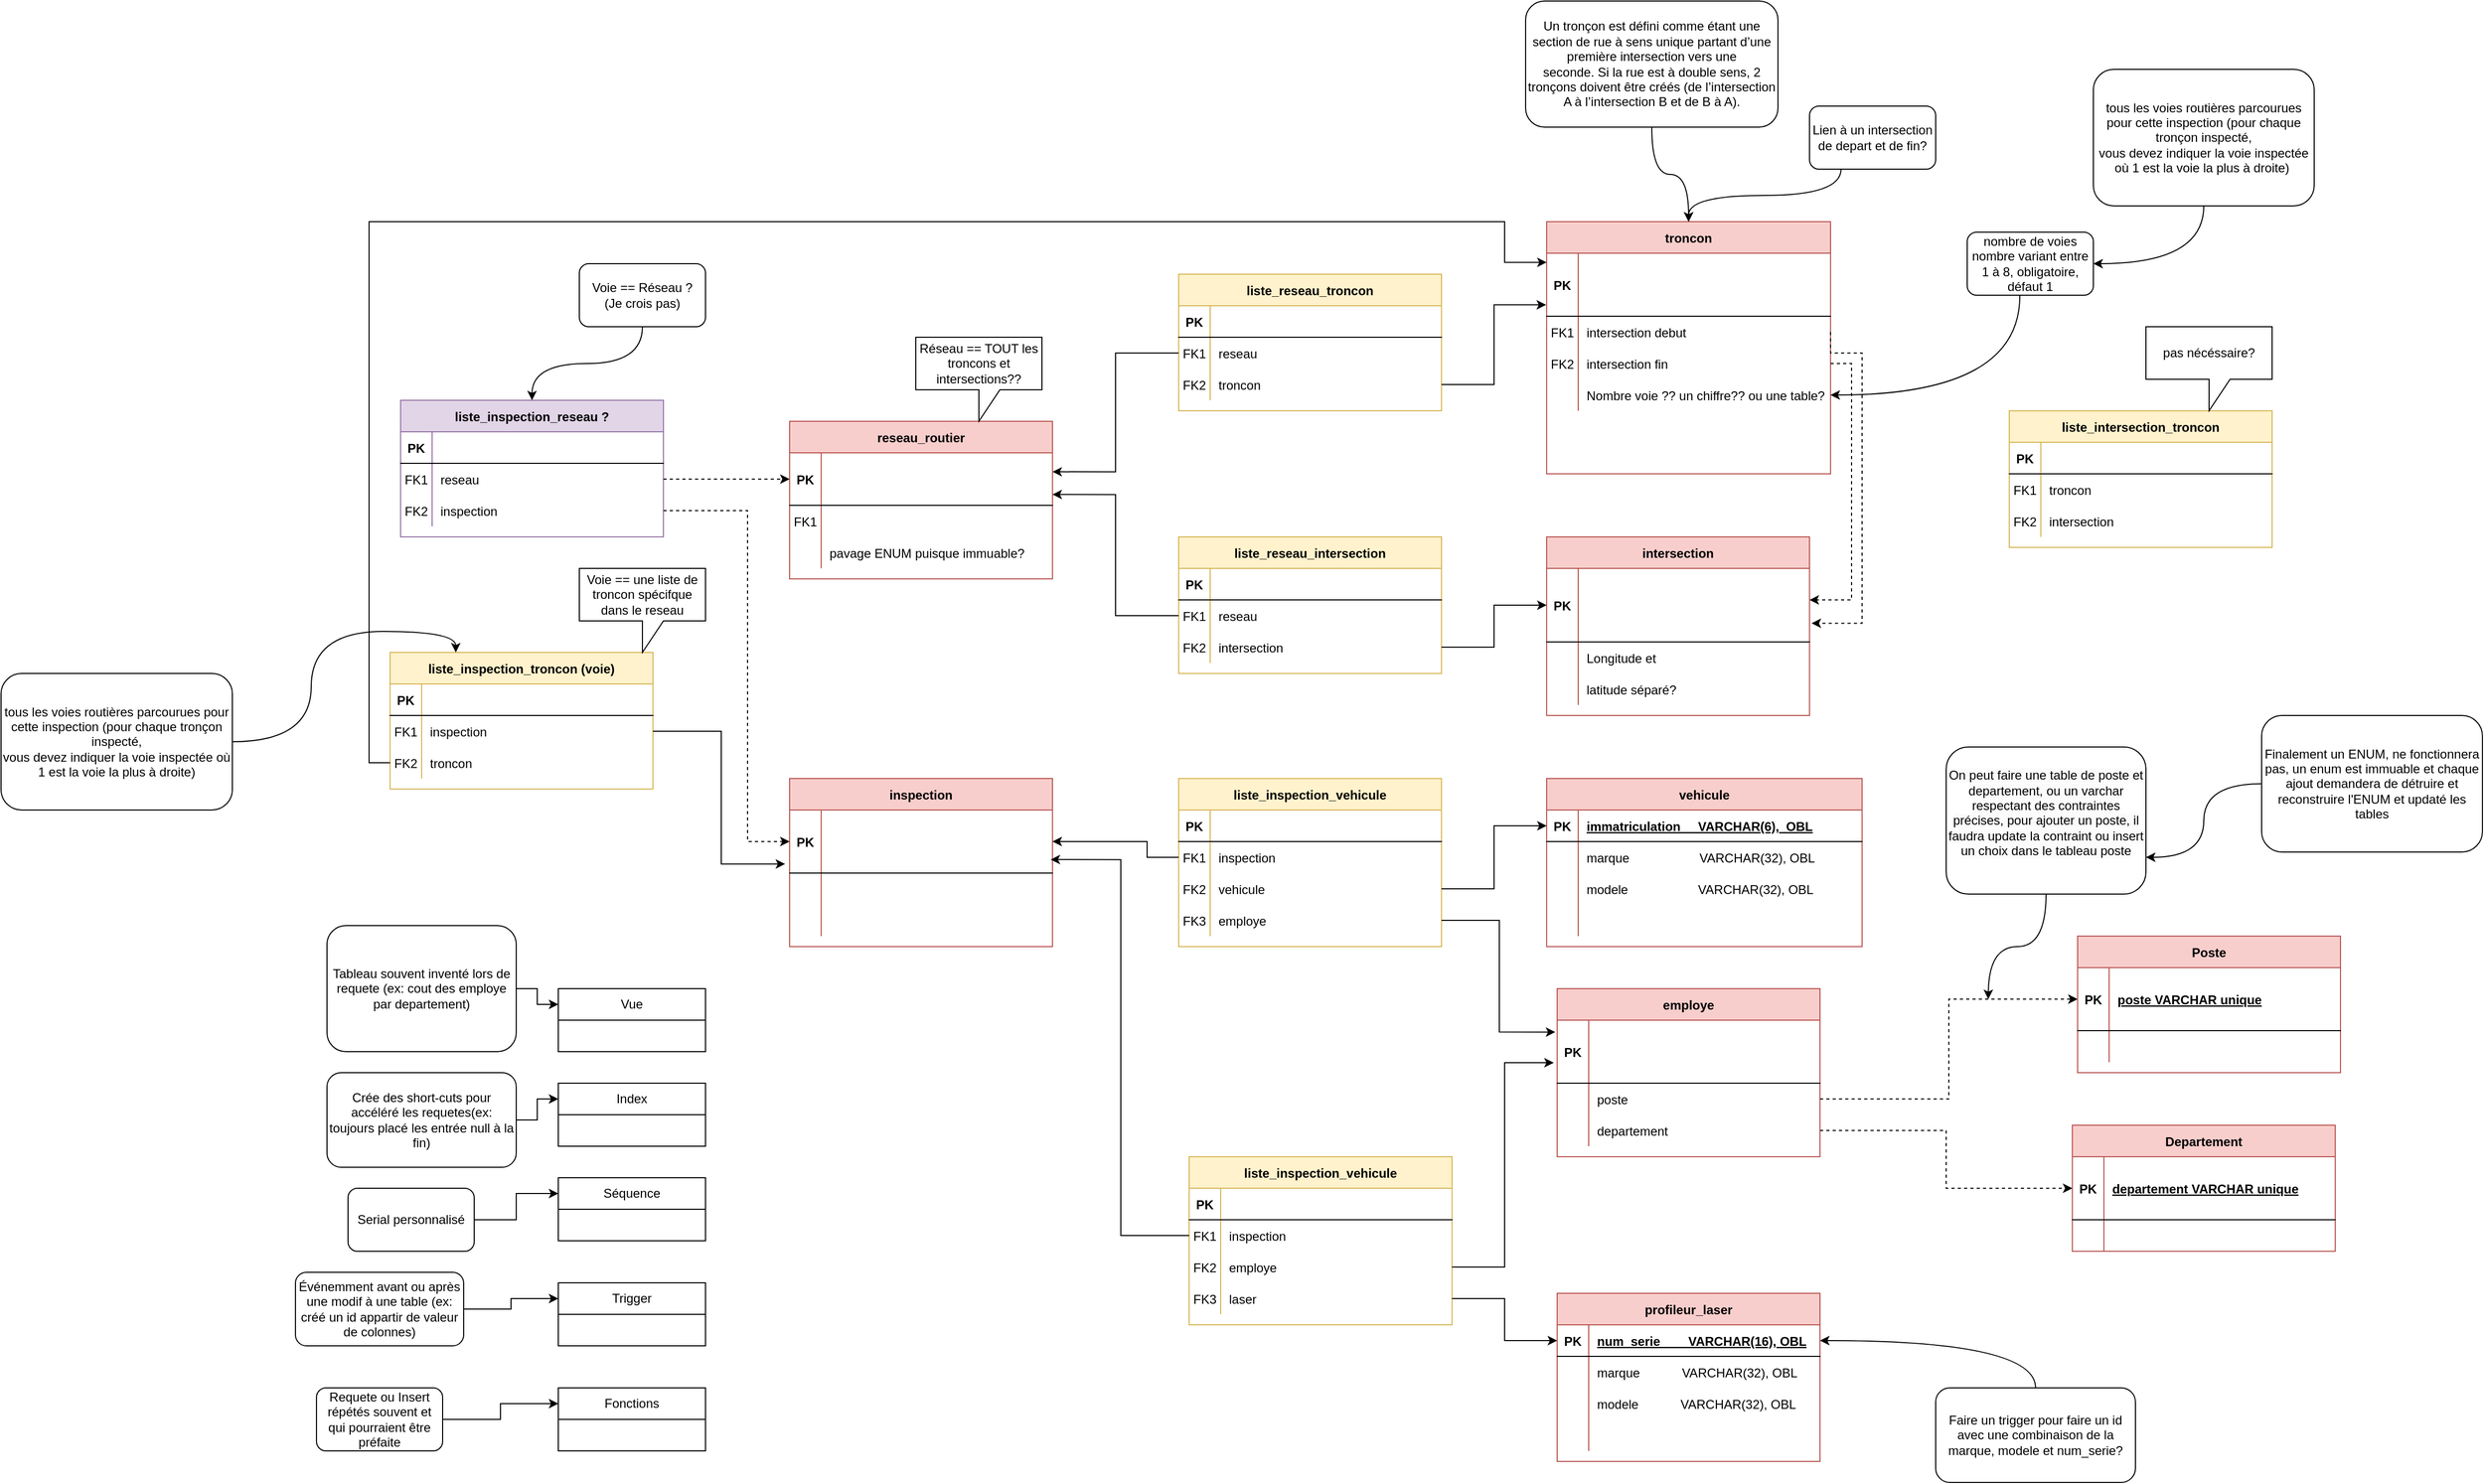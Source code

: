 <mxfile version="24.0.4" type="device">
  <diagram id="R2lEEEUBdFMjLlhIrx00" name="Page-1">
    <mxGraphModel dx="5285" dy="1865" grid="1" gridSize="10" guides="1" tooltips="1" connect="1" arrows="1" fold="1" page="1" pageScale="1" pageWidth="850" pageHeight="1100" math="0" shadow="0" extFonts="Permanent Marker^https://fonts.googleapis.com/css?family=Permanent+Marker">
      <root>
        <mxCell id="0" />
        <mxCell id="1" parent="0" />
        <mxCell id="C-vyLk0tnHw3VtMMgP7b-2" value="vehicule" style="shape=table;startSize=30;container=1;collapsible=1;childLayout=tableLayout;fixedRows=1;rowLines=0;fontStyle=1;align=center;resizeLast=1;fillColor=#f8cecc;strokeColor=#b85450;" parent="1" vertex="1">
          <mxGeometry x="600" y="740" width="300" height="160.0" as="geometry" />
        </mxCell>
        <mxCell id="C-vyLk0tnHw3VtMMgP7b-3" value="" style="shape=partialRectangle;collapsible=0;dropTarget=0;pointerEvents=0;fillColor=none;points=[[0,0.5],[1,0.5]];portConstraint=eastwest;top=0;left=0;right=0;bottom=1;" parent="C-vyLk0tnHw3VtMMgP7b-2" vertex="1">
          <mxGeometry y="30" width="300" height="30" as="geometry" />
        </mxCell>
        <mxCell id="C-vyLk0tnHw3VtMMgP7b-4" value="PK" style="shape=partialRectangle;overflow=hidden;connectable=0;fillColor=none;top=0;left=0;bottom=0;right=0;fontStyle=1;" parent="C-vyLk0tnHw3VtMMgP7b-3" vertex="1">
          <mxGeometry width="30" height="30" as="geometry">
            <mxRectangle width="30" height="30" as="alternateBounds" />
          </mxGeometry>
        </mxCell>
        <mxCell id="C-vyLk0tnHw3VtMMgP7b-5" value="immatriculation     VARCHAR(6),  OBL" style="shape=partialRectangle;overflow=hidden;connectable=0;fillColor=none;top=0;left=0;bottom=0;right=0;align=left;spacingLeft=6;fontStyle=5;" parent="C-vyLk0tnHw3VtMMgP7b-3" vertex="1">
          <mxGeometry x="30" width="270" height="30" as="geometry">
            <mxRectangle width="270" height="30" as="alternateBounds" />
          </mxGeometry>
        </mxCell>
        <mxCell id="C-vyLk0tnHw3VtMMgP7b-6" value="" style="shape=partialRectangle;collapsible=0;dropTarget=0;pointerEvents=0;fillColor=none;points=[[0,0.5],[1,0.5]];portConstraint=eastwest;top=0;left=0;right=0;bottom=0;" parent="C-vyLk0tnHw3VtMMgP7b-2" vertex="1">
          <mxGeometry y="60" width="300" height="30" as="geometry" />
        </mxCell>
        <mxCell id="C-vyLk0tnHw3VtMMgP7b-7" value="" style="shape=partialRectangle;overflow=hidden;connectable=0;fillColor=none;top=0;left=0;bottom=0;right=0;" parent="C-vyLk0tnHw3VtMMgP7b-6" vertex="1">
          <mxGeometry width="30" height="30" as="geometry">
            <mxRectangle width="30" height="30" as="alternateBounds" />
          </mxGeometry>
        </mxCell>
        <mxCell id="C-vyLk0tnHw3VtMMgP7b-8" value="marque                    VARCHAR(32), OBL" style="shape=partialRectangle;overflow=hidden;connectable=0;fillColor=none;top=0;left=0;bottom=0;right=0;align=left;spacingLeft=6;" parent="C-vyLk0tnHw3VtMMgP7b-6" vertex="1">
          <mxGeometry x="30" width="270" height="30" as="geometry">
            <mxRectangle width="270" height="30" as="alternateBounds" />
          </mxGeometry>
        </mxCell>
        <mxCell id="C-vyLk0tnHw3VtMMgP7b-9" value="" style="shape=partialRectangle;collapsible=0;dropTarget=0;pointerEvents=0;fillColor=none;points=[[0,0.5],[1,0.5]];portConstraint=eastwest;top=0;left=0;right=0;bottom=0;" parent="C-vyLk0tnHw3VtMMgP7b-2" vertex="1">
          <mxGeometry y="90" width="300" height="30" as="geometry" />
        </mxCell>
        <mxCell id="C-vyLk0tnHw3VtMMgP7b-10" value="" style="shape=partialRectangle;overflow=hidden;connectable=0;fillColor=none;top=0;left=0;bottom=0;right=0;" parent="C-vyLk0tnHw3VtMMgP7b-9" vertex="1">
          <mxGeometry width="30" height="30" as="geometry">
            <mxRectangle width="30" height="30" as="alternateBounds" />
          </mxGeometry>
        </mxCell>
        <mxCell id="C-vyLk0tnHw3VtMMgP7b-11" value="modele                    VARCHAR(32), OBL" style="shape=partialRectangle;overflow=hidden;connectable=0;fillColor=none;top=0;left=0;bottom=0;right=0;align=left;spacingLeft=6;" parent="C-vyLk0tnHw3VtMMgP7b-9" vertex="1">
          <mxGeometry x="30" width="270" height="30" as="geometry">
            <mxRectangle width="270" height="30" as="alternateBounds" />
          </mxGeometry>
        </mxCell>
        <mxCell id="Cfk49-MD2ZqIIwPq4QvF-7" style="shape=partialRectangle;collapsible=0;dropTarget=0;pointerEvents=0;fillColor=none;points=[[0,0.5],[1,0.5]];portConstraint=eastwest;top=0;left=0;right=0;bottom=0;" vertex="1" parent="C-vyLk0tnHw3VtMMgP7b-2">
          <mxGeometry y="120" width="300" height="30" as="geometry" />
        </mxCell>
        <mxCell id="Cfk49-MD2ZqIIwPq4QvF-8" style="shape=partialRectangle;overflow=hidden;connectable=0;fillColor=none;top=0;left=0;bottom=0;right=0;" vertex="1" parent="Cfk49-MD2ZqIIwPq4QvF-7">
          <mxGeometry width="30" height="30" as="geometry">
            <mxRectangle width="30" height="30" as="alternateBounds" />
          </mxGeometry>
        </mxCell>
        <mxCell id="Cfk49-MD2ZqIIwPq4QvF-9" style="shape=partialRectangle;overflow=hidden;connectable=0;fillColor=none;top=0;left=0;bottom=0;right=0;align=left;spacingLeft=6;" vertex="1" parent="Cfk49-MD2ZqIIwPq4QvF-7">
          <mxGeometry x="30" width="270" height="30" as="geometry">
            <mxRectangle width="270" height="30" as="alternateBounds" />
          </mxGeometry>
        </mxCell>
        <mxCell id="C-vyLk0tnHw3VtMMgP7b-13" value="reseau_routier" style="shape=table;startSize=30;container=1;collapsible=1;childLayout=tableLayout;fixedRows=1;rowLines=0;fontStyle=1;align=center;resizeLast=1;fillColor=#f8cecc;strokeColor=#b85450;" parent="1" vertex="1">
          <mxGeometry x="-120" y="400" width="250" height="150" as="geometry" />
        </mxCell>
        <mxCell id="C-vyLk0tnHw3VtMMgP7b-14" value="" style="shape=partialRectangle;collapsible=0;dropTarget=0;pointerEvents=0;fillColor=none;points=[[0,0.5],[1,0.5]];portConstraint=eastwest;top=0;left=0;right=0;bottom=1;" parent="C-vyLk0tnHw3VtMMgP7b-13" vertex="1">
          <mxGeometry y="30" width="250" height="50" as="geometry" />
        </mxCell>
        <mxCell id="C-vyLk0tnHw3VtMMgP7b-15" value="PK" style="shape=partialRectangle;overflow=hidden;connectable=0;fillColor=none;top=0;left=0;bottom=0;right=0;fontStyle=1;" parent="C-vyLk0tnHw3VtMMgP7b-14" vertex="1">
          <mxGeometry width="30" height="50" as="geometry">
            <mxRectangle width="30" height="50" as="alternateBounds" />
          </mxGeometry>
        </mxCell>
        <mxCell id="C-vyLk0tnHw3VtMMgP7b-16" value="" style="shape=partialRectangle;overflow=hidden;connectable=0;fillColor=none;top=0;left=0;bottom=0;right=0;align=left;spacingLeft=6;fontStyle=5;" parent="C-vyLk0tnHw3VtMMgP7b-14" vertex="1">
          <mxGeometry x="30" width="220" height="50" as="geometry">
            <mxRectangle width="220" height="50" as="alternateBounds" />
          </mxGeometry>
        </mxCell>
        <mxCell id="C-vyLk0tnHw3VtMMgP7b-17" value="" style="shape=partialRectangle;collapsible=0;dropTarget=0;pointerEvents=0;fillColor=none;points=[[0,0.5],[1,0.5]];portConstraint=eastwest;top=0;left=0;right=0;bottom=0;" parent="C-vyLk0tnHw3VtMMgP7b-13" vertex="1">
          <mxGeometry y="80" width="250" height="30" as="geometry" />
        </mxCell>
        <mxCell id="C-vyLk0tnHw3VtMMgP7b-18" value="FK1" style="shape=partialRectangle;overflow=hidden;connectable=0;fillColor=none;top=0;left=0;bottom=0;right=0;" parent="C-vyLk0tnHw3VtMMgP7b-17" vertex="1">
          <mxGeometry width="30" height="30" as="geometry">
            <mxRectangle width="30" height="30" as="alternateBounds" />
          </mxGeometry>
        </mxCell>
        <mxCell id="C-vyLk0tnHw3VtMMgP7b-19" value="" style="shape=partialRectangle;overflow=hidden;connectable=0;fillColor=none;top=0;left=0;bottom=0;right=0;align=left;spacingLeft=6;" parent="C-vyLk0tnHw3VtMMgP7b-17" vertex="1">
          <mxGeometry x="30" width="220" height="30" as="geometry">
            <mxRectangle width="220" height="30" as="alternateBounds" />
          </mxGeometry>
        </mxCell>
        <mxCell id="C-vyLk0tnHw3VtMMgP7b-20" value="" style="shape=partialRectangle;collapsible=0;dropTarget=0;pointerEvents=0;fillColor=none;points=[[0,0.5],[1,0.5]];portConstraint=eastwest;top=0;left=0;right=0;bottom=0;" parent="C-vyLk0tnHw3VtMMgP7b-13" vertex="1">
          <mxGeometry y="110" width="250" height="30" as="geometry" />
        </mxCell>
        <mxCell id="C-vyLk0tnHw3VtMMgP7b-21" value="" style="shape=partialRectangle;overflow=hidden;connectable=0;fillColor=none;top=0;left=0;bottom=0;right=0;" parent="C-vyLk0tnHw3VtMMgP7b-20" vertex="1">
          <mxGeometry width="30" height="30" as="geometry">
            <mxRectangle width="30" height="30" as="alternateBounds" />
          </mxGeometry>
        </mxCell>
        <mxCell id="C-vyLk0tnHw3VtMMgP7b-22" value="pavage ENUM puisque immuable?" style="shape=partialRectangle;overflow=hidden;connectable=0;fillColor=none;top=0;left=0;bottom=0;right=0;align=left;spacingLeft=6;" parent="C-vyLk0tnHw3VtMMgP7b-20" vertex="1">
          <mxGeometry x="30" width="220" height="30" as="geometry">
            <mxRectangle width="220" height="30" as="alternateBounds" />
          </mxGeometry>
        </mxCell>
        <mxCell id="C-vyLk0tnHw3VtMMgP7b-23" value="profileur_laser" style="shape=table;startSize=30;container=1;collapsible=1;childLayout=tableLayout;fixedRows=1;rowLines=0;fontStyle=1;align=center;resizeLast=1;fillColor=#f8cecc;strokeColor=#b85450;" parent="1" vertex="1">
          <mxGeometry x="610" y="1230" width="250" height="160" as="geometry" />
        </mxCell>
        <mxCell id="C-vyLk0tnHw3VtMMgP7b-24" value="" style="shape=partialRectangle;collapsible=0;dropTarget=0;pointerEvents=0;fillColor=none;points=[[0,0.5],[1,0.5]];portConstraint=eastwest;top=0;left=0;right=0;bottom=1;" parent="C-vyLk0tnHw3VtMMgP7b-23" vertex="1">
          <mxGeometry y="30" width="250" height="30" as="geometry" />
        </mxCell>
        <mxCell id="C-vyLk0tnHw3VtMMgP7b-25" value="PK" style="shape=partialRectangle;overflow=hidden;connectable=0;fillColor=none;top=0;left=0;bottom=0;right=0;fontStyle=1;" parent="C-vyLk0tnHw3VtMMgP7b-24" vertex="1">
          <mxGeometry width="30" height="30" as="geometry">
            <mxRectangle width="30" height="30" as="alternateBounds" />
          </mxGeometry>
        </mxCell>
        <mxCell id="C-vyLk0tnHw3VtMMgP7b-26" value="num_serie        VARCHAR(16), OBL" style="shape=partialRectangle;overflow=hidden;connectable=0;fillColor=none;top=0;left=0;bottom=0;right=0;align=left;spacingLeft=6;fontStyle=5;" parent="C-vyLk0tnHw3VtMMgP7b-24" vertex="1">
          <mxGeometry x="30" width="220" height="30" as="geometry">
            <mxRectangle width="220" height="30" as="alternateBounds" />
          </mxGeometry>
        </mxCell>
        <mxCell id="C-vyLk0tnHw3VtMMgP7b-27" value="" style="shape=partialRectangle;collapsible=0;dropTarget=0;pointerEvents=0;fillColor=none;points=[[0,0.5],[1,0.5]];portConstraint=eastwest;top=0;left=0;right=0;bottom=0;" parent="C-vyLk0tnHw3VtMMgP7b-23" vertex="1">
          <mxGeometry y="60" width="250" height="30" as="geometry" />
        </mxCell>
        <mxCell id="C-vyLk0tnHw3VtMMgP7b-28" value="" style="shape=partialRectangle;overflow=hidden;connectable=0;fillColor=none;top=0;left=0;bottom=0;right=0;" parent="C-vyLk0tnHw3VtMMgP7b-27" vertex="1">
          <mxGeometry width="30" height="30" as="geometry">
            <mxRectangle width="30" height="30" as="alternateBounds" />
          </mxGeometry>
        </mxCell>
        <mxCell id="C-vyLk0tnHw3VtMMgP7b-29" value="marque            VARCHAR(32), OBL" style="shape=partialRectangle;overflow=hidden;connectable=0;fillColor=none;top=0;left=0;bottom=0;right=0;align=left;spacingLeft=6;" parent="C-vyLk0tnHw3VtMMgP7b-27" vertex="1">
          <mxGeometry x="30" width="220" height="30" as="geometry">
            <mxRectangle width="220" height="30" as="alternateBounds" />
          </mxGeometry>
        </mxCell>
        <mxCell id="Cfk49-MD2ZqIIwPq4QvF-4" style="shape=partialRectangle;collapsible=0;dropTarget=0;pointerEvents=0;fillColor=none;points=[[0,0.5],[1,0.5]];portConstraint=eastwest;top=0;left=0;right=0;bottom=0;" vertex="1" parent="C-vyLk0tnHw3VtMMgP7b-23">
          <mxGeometry y="90" width="250" height="30" as="geometry" />
        </mxCell>
        <mxCell id="Cfk49-MD2ZqIIwPq4QvF-5" style="shape=partialRectangle;overflow=hidden;connectable=0;fillColor=none;top=0;left=0;bottom=0;right=0;" vertex="1" parent="Cfk49-MD2ZqIIwPq4QvF-4">
          <mxGeometry width="30" height="30" as="geometry">
            <mxRectangle width="30" height="30" as="alternateBounds" />
          </mxGeometry>
        </mxCell>
        <mxCell id="Cfk49-MD2ZqIIwPq4QvF-6" value="modele            VARCHAR(32), OBL" style="shape=partialRectangle;overflow=hidden;connectable=0;fillColor=none;top=0;left=0;bottom=0;right=0;align=left;spacingLeft=6;" vertex="1" parent="Cfk49-MD2ZqIIwPq4QvF-4">
          <mxGeometry x="30" width="220" height="30" as="geometry">
            <mxRectangle width="220" height="30" as="alternateBounds" />
          </mxGeometry>
        </mxCell>
        <mxCell id="Cfk49-MD2ZqIIwPq4QvF-1" style="shape=partialRectangle;collapsible=0;dropTarget=0;pointerEvents=0;fillColor=none;points=[[0,0.5],[1,0.5]];portConstraint=eastwest;top=0;left=0;right=0;bottom=0;" vertex="1" parent="C-vyLk0tnHw3VtMMgP7b-23">
          <mxGeometry y="120" width="250" height="30" as="geometry" />
        </mxCell>
        <mxCell id="Cfk49-MD2ZqIIwPq4QvF-2" style="shape=partialRectangle;overflow=hidden;connectable=0;fillColor=none;top=0;left=0;bottom=0;right=0;" vertex="1" parent="Cfk49-MD2ZqIIwPq4QvF-1">
          <mxGeometry width="30" height="30" as="geometry">
            <mxRectangle width="30" height="30" as="alternateBounds" />
          </mxGeometry>
        </mxCell>
        <mxCell id="Cfk49-MD2ZqIIwPq4QvF-3" value="" style="shape=partialRectangle;overflow=hidden;connectable=0;fillColor=none;top=0;left=0;bottom=0;right=0;align=left;spacingLeft=6;" vertex="1" parent="Cfk49-MD2ZqIIwPq4QvF-1">
          <mxGeometry x="30" width="220" height="30" as="geometry">
            <mxRectangle width="220" height="30" as="alternateBounds" />
          </mxGeometry>
        </mxCell>
        <mxCell id="Cfk49-MD2ZqIIwPq4QvF-12" value="troncon" style="shape=table;startSize=30;container=1;collapsible=1;childLayout=tableLayout;fixedRows=1;rowLines=0;fontStyle=1;align=center;resizeLast=1;fillColor=#f8cecc;strokeColor=#b85450;" vertex="1" parent="1">
          <mxGeometry x="600" y="210" width="270" height="240.0" as="geometry" />
        </mxCell>
        <mxCell id="Cfk49-MD2ZqIIwPq4QvF-13" value="" style="shape=partialRectangle;collapsible=0;dropTarget=0;pointerEvents=0;fillColor=none;points=[[0,0.5],[1,0.5]];portConstraint=eastwest;top=0;left=0;right=0;bottom=1;" vertex="1" parent="Cfk49-MD2ZqIIwPq4QvF-12">
          <mxGeometry y="30" width="270" height="60" as="geometry" />
        </mxCell>
        <mxCell id="Cfk49-MD2ZqIIwPq4QvF-14" value="PK" style="shape=partialRectangle;overflow=hidden;connectable=0;fillColor=none;top=0;left=0;bottom=0;right=0;fontStyle=1;" vertex="1" parent="Cfk49-MD2ZqIIwPq4QvF-13">
          <mxGeometry width="30" height="60" as="geometry">
            <mxRectangle width="30" height="60" as="alternateBounds" />
          </mxGeometry>
        </mxCell>
        <mxCell id="Cfk49-MD2ZqIIwPq4QvF-15" value="" style="shape=partialRectangle;overflow=hidden;connectable=0;fillColor=none;top=0;left=0;bottom=0;right=0;align=left;spacingLeft=6;fontStyle=5;" vertex="1" parent="Cfk49-MD2ZqIIwPq4QvF-13">
          <mxGeometry x="30" width="240" height="60" as="geometry">
            <mxRectangle width="240" height="60" as="alternateBounds" />
          </mxGeometry>
        </mxCell>
        <mxCell id="Cfk49-MD2ZqIIwPq4QvF-16" value="" style="shape=partialRectangle;collapsible=0;dropTarget=0;pointerEvents=0;fillColor=none;points=[[0,0.5],[1,0.5]];portConstraint=eastwest;top=0;left=0;right=0;bottom=0;" vertex="1" parent="Cfk49-MD2ZqIIwPq4QvF-12">
          <mxGeometry y="90" width="270" height="30" as="geometry" />
        </mxCell>
        <mxCell id="Cfk49-MD2ZqIIwPq4QvF-17" value="FK1" style="shape=partialRectangle;overflow=hidden;connectable=0;fillColor=none;top=0;left=0;bottom=0;right=0;" vertex="1" parent="Cfk49-MD2ZqIIwPq4QvF-16">
          <mxGeometry width="30" height="30" as="geometry">
            <mxRectangle width="30" height="30" as="alternateBounds" />
          </mxGeometry>
        </mxCell>
        <mxCell id="Cfk49-MD2ZqIIwPq4QvF-18" value="intersection debut" style="shape=partialRectangle;overflow=hidden;connectable=0;fillColor=none;top=0;left=0;bottom=0;right=0;align=left;spacingLeft=6;" vertex="1" parent="Cfk49-MD2ZqIIwPq4QvF-16">
          <mxGeometry x="30" width="240" height="30" as="geometry">
            <mxRectangle width="240" height="30" as="alternateBounds" />
          </mxGeometry>
        </mxCell>
        <mxCell id="Cfk49-MD2ZqIIwPq4QvF-19" value="" style="shape=partialRectangle;collapsible=0;dropTarget=0;pointerEvents=0;fillColor=none;points=[[0,0.5],[1,0.5]];portConstraint=eastwest;top=0;left=0;right=0;bottom=0;" vertex="1" parent="Cfk49-MD2ZqIIwPq4QvF-12">
          <mxGeometry y="120" width="270" height="30" as="geometry" />
        </mxCell>
        <mxCell id="Cfk49-MD2ZqIIwPq4QvF-20" value="FK2" style="shape=partialRectangle;overflow=hidden;connectable=0;fillColor=none;top=0;left=0;bottom=0;right=0;" vertex="1" parent="Cfk49-MD2ZqIIwPq4QvF-19">
          <mxGeometry width="30" height="30" as="geometry">
            <mxRectangle width="30" height="30" as="alternateBounds" />
          </mxGeometry>
        </mxCell>
        <mxCell id="Cfk49-MD2ZqIIwPq4QvF-21" value="intersection fin" style="shape=partialRectangle;overflow=hidden;connectable=0;fillColor=none;top=0;left=0;bottom=0;right=0;align=left;spacingLeft=6;" vertex="1" parent="Cfk49-MD2ZqIIwPq4QvF-19">
          <mxGeometry x="30" width="240" height="30" as="geometry">
            <mxRectangle width="240" height="30" as="alternateBounds" />
          </mxGeometry>
        </mxCell>
        <mxCell id="Cfk49-MD2ZqIIwPq4QvF-197" style="shape=partialRectangle;collapsible=0;dropTarget=0;pointerEvents=0;fillColor=none;points=[[0,0.5],[1,0.5]];portConstraint=eastwest;top=0;left=0;right=0;bottom=0;" vertex="1" parent="Cfk49-MD2ZqIIwPq4QvF-12">
          <mxGeometry y="150" width="270" height="30" as="geometry" />
        </mxCell>
        <mxCell id="Cfk49-MD2ZqIIwPq4QvF-198" style="shape=partialRectangle;overflow=hidden;connectable=0;fillColor=none;top=0;left=0;bottom=0;right=0;" vertex="1" parent="Cfk49-MD2ZqIIwPq4QvF-197">
          <mxGeometry width="30" height="30" as="geometry">
            <mxRectangle width="30" height="30" as="alternateBounds" />
          </mxGeometry>
        </mxCell>
        <mxCell id="Cfk49-MD2ZqIIwPq4QvF-199" value="Nombre voie ?? un chiffre?? ou une table?" style="shape=partialRectangle;overflow=hidden;connectable=0;fillColor=none;top=0;left=0;bottom=0;right=0;align=left;spacingLeft=6;" vertex="1" parent="Cfk49-MD2ZqIIwPq4QvF-197">
          <mxGeometry x="30" width="240" height="30" as="geometry">
            <mxRectangle width="240" height="30" as="alternateBounds" />
          </mxGeometry>
        </mxCell>
        <mxCell id="Cfk49-MD2ZqIIwPq4QvF-22" value="liste_reseau_troncon" style="shape=table;startSize=30;container=1;collapsible=1;childLayout=tableLayout;fixedRows=1;rowLines=0;fontStyle=1;align=center;resizeLast=1;fillColor=#fff2cc;strokeColor=#d6b656;" vertex="1" parent="1">
          <mxGeometry x="250" y="260" width="250" height="130" as="geometry" />
        </mxCell>
        <mxCell id="Cfk49-MD2ZqIIwPq4QvF-23" value="" style="shape=partialRectangle;collapsible=0;dropTarget=0;pointerEvents=0;fillColor=none;points=[[0,0.5],[1,0.5]];portConstraint=eastwest;top=0;left=0;right=0;bottom=1;" vertex="1" parent="Cfk49-MD2ZqIIwPq4QvF-22">
          <mxGeometry y="30" width="250" height="30" as="geometry" />
        </mxCell>
        <mxCell id="Cfk49-MD2ZqIIwPq4QvF-24" value="PK" style="shape=partialRectangle;overflow=hidden;connectable=0;fillColor=none;top=0;left=0;bottom=0;right=0;fontStyle=1;" vertex="1" parent="Cfk49-MD2ZqIIwPq4QvF-23">
          <mxGeometry width="30" height="30" as="geometry">
            <mxRectangle width="30" height="30" as="alternateBounds" />
          </mxGeometry>
        </mxCell>
        <mxCell id="Cfk49-MD2ZqIIwPq4QvF-25" value="" style="shape=partialRectangle;overflow=hidden;connectable=0;fillColor=none;top=0;left=0;bottom=0;right=0;align=left;spacingLeft=6;fontStyle=5;" vertex="1" parent="Cfk49-MD2ZqIIwPq4QvF-23">
          <mxGeometry x="30" width="220" height="30" as="geometry">
            <mxRectangle width="220" height="30" as="alternateBounds" />
          </mxGeometry>
        </mxCell>
        <mxCell id="Cfk49-MD2ZqIIwPq4QvF-26" value="" style="shape=partialRectangle;collapsible=0;dropTarget=0;pointerEvents=0;fillColor=none;points=[[0,0.5],[1,0.5]];portConstraint=eastwest;top=0;left=0;right=0;bottom=0;" vertex="1" parent="Cfk49-MD2ZqIIwPq4QvF-22">
          <mxGeometry y="60" width="250" height="30" as="geometry" />
        </mxCell>
        <mxCell id="Cfk49-MD2ZqIIwPq4QvF-27" value="FK1" style="shape=partialRectangle;overflow=hidden;connectable=0;fillColor=none;top=0;left=0;bottom=0;right=0;" vertex="1" parent="Cfk49-MD2ZqIIwPq4QvF-26">
          <mxGeometry width="30" height="30" as="geometry">
            <mxRectangle width="30" height="30" as="alternateBounds" />
          </mxGeometry>
        </mxCell>
        <mxCell id="Cfk49-MD2ZqIIwPq4QvF-28" value="reseau" style="shape=partialRectangle;overflow=hidden;connectable=0;fillColor=none;top=0;left=0;bottom=0;right=0;align=left;spacingLeft=6;" vertex="1" parent="Cfk49-MD2ZqIIwPq4QvF-26">
          <mxGeometry x="30" width="220" height="30" as="geometry">
            <mxRectangle width="220" height="30" as="alternateBounds" />
          </mxGeometry>
        </mxCell>
        <mxCell id="Cfk49-MD2ZqIIwPq4QvF-29" value="" style="shape=partialRectangle;collapsible=0;dropTarget=0;pointerEvents=0;fillColor=none;points=[[0,0.5],[1,0.5]];portConstraint=eastwest;top=0;left=0;right=0;bottom=0;" vertex="1" parent="Cfk49-MD2ZqIIwPq4QvF-22">
          <mxGeometry y="90" width="250" height="30" as="geometry" />
        </mxCell>
        <mxCell id="Cfk49-MD2ZqIIwPq4QvF-30" value="FK2" style="shape=partialRectangle;overflow=hidden;connectable=0;fillColor=none;top=0;left=0;bottom=0;right=0;" vertex="1" parent="Cfk49-MD2ZqIIwPq4QvF-29">
          <mxGeometry width="30" height="30" as="geometry">
            <mxRectangle width="30" height="30" as="alternateBounds" />
          </mxGeometry>
        </mxCell>
        <mxCell id="Cfk49-MD2ZqIIwPq4QvF-31" value="troncon" style="shape=partialRectangle;overflow=hidden;connectable=0;fillColor=none;top=0;left=0;bottom=0;right=0;align=left;spacingLeft=6;" vertex="1" parent="Cfk49-MD2ZqIIwPq4QvF-29">
          <mxGeometry x="30" width="220" height="30" as="geometry">
            <mxRectangle width="220" height="30" as="alternateBounds" />
          </mxGeometry>
        </mxCell>
        <mxCell id="Cfk49-MD2ZqIIwPq4QvF-32" value="liste_reseau_intersection" style="shape=table;startSize=30;container=1;collapsible=1;childLayout=tableLayout;fixedRows=1;rowLines=0;fontStyle=1;align=center;resizeLast=1;fillColor=#fff2cc;strokeColor=#d6b656;" vertex="1" parent="1">
          <mxGeometry x="250" y="510" width="250" height="130" as="geometry" />
        </mxCell>
        <mxCell id="Cfk49-MD2ZqIIwPq4QvF-33" value="" style="shape=partialRectangle;collapsible=0;dropTarget=0;pointerEvents=0;fillColor=none;points=[[0,0.5],[1,0.5]];portConstraint=eastwest;top=0;left=0;right=0;bottom=1;" vertex="1" parent="Cfk49-MD2ZqIIwPq4QvF-32">
          <mxGeometry y="30" width="250" height="30" as="geometry" />
        </mxCell>
        <mxCell id="Cfk49-MD2ZqIIwPq4QvF-34" value="PK" style="shape=partialRectangle;overflow=hidden;connectable=0;fillColor=none;top=0;left=0;bottom=0;right=0;fontStyle=1;" vertex="1" parent="Cfk49-MD2ZqIIwPq4QvF-33">
          <mxGeometry width="30" height="30" as="geometry">
            <mxRectangle width="30" height="30" as="alternateBounds" />
          </mxGeometry>
        </mxCell>
        <mxCell id="Cfk49-MD2ZqIIwPq4QvF-35" value="" style="shape=partialRectangle;overflow=hidden;connectable=0;fillColor=none;top=0;left=0;bottom=0;right=0;align=left;spacingLeft=6;fontStyle=5;" vertex="1" parent="Cfk49-MD2ZqIIwPq4QvF-33">
          <mxGeometry x="30" width="220" height="30" as="geometry">
            <mxRectangle width="220" height="30" as="alternateBounds" />
          </mxGeometry>
        </mxCell>
        <mxCell id="Cfk49-MD2ZqIIwPq4QvF-36" value="" style="shape=partialRectangle;collapsible=0;dropTarget=0;pointerEvents=0;fillColor=none;points=[[0,0.5],[1,0.5]];portConstraint=eastwest;top=0;left=0;right=0;bottom=0;" vertex="1" parent="Cfk49-MD2ZqIIwPq4QvF-32">
          <mxGeometry y="60" width="250" height="30" as="geometry" />
        </mxCell>
        <mxCell id="Cfk49-MD2ZqIIwPq4QvF-37" value="FK1" style="shape=partialRectangle;overflow=hidden;connectable=0;fillColor=none;top=0;left=0;bottom=0;right=0;" vertex="1" parent="Cfk49-MD2ZqIIwPq4QvF-36">
          <mxGeometry width="30" height="30" as="geometry">
            <mxRectangle width="30" height="30" as="alternateBounds" />
          </mxGeometry>
        </mxCell>
        <mxCell id="Cfk49-MD2ZqIIwPq4QvF-38" value="reseau" style="shape=partialRectangle;overflow=hidden;connectable=0;fillColor=none;top=0;left=0;bottom=0;right=0;align=left;spacingLeft=6;" vertex="1" parent="Cfk49-MD2ZqIIwPq4QvF-36">
          <mxGeometry x="30" width="220" height="30" as="geometry">
            <mxRectangle width="220" height="30" as="alternateBounds" />
          </mxGeometry>
        </mxCell>
        <mxCell id="Cfk49-MD2ZqIIwPq4QvF-39" value="" style="shape=partialRectangle;collapsible=0;dropTarget=0;pointerEvents=0;fillColor=none;points=[[0,0.5],[1,0.5]];portConstraint=eastwest;top=0;left=0;right=0;bottom=0;" vertex="1" parent="Cfk49-MD2ZqIIwPq4QvF-32">
          <mxGeometry y="90" width="250" height="30" as="geometry" />
        </mxCell>
        <mxCell id="Cfk49-MD2ZqIIwPq4QvF-40" value="FK2" style="shape=partialRectangle;overflow=hidden;connectable=0;fillColor=none;top=0;left=0;bottom=0;right=0;" vertex="1" parent="Cfk49-MD2ZqIIwPq4QvF-39">
          <mxGeometry width="30" height="30" as="geometry">
            <mxRectangle width="30" height="30" as="alternateBounds" />
          </mxGeometry>
        </mxCell>
        <mxCell id="Cfk49-MD2ZqIIwPq4QvF-41" value="intersection" style="shape=partialRectangle;overflow=hidden;connectable=0;fillColor=none;top=0;left=0;bottom=0;right=0;align=left;spacingLeft=6;" vertex="1" parent="Cfk49-MD2ZqIIwPq4QvF-39">
          <mxGeometry x="30" width="220" height="30" as="geometry">
            <mxRectangle width="220" height="30" as="alternateBounds" />
          </mxGeometry>
        </mxCell>
        <mxCell id="Cfk49-MD2ZqIIwPq4QvF-42" value="intersection" style="shape=table;startSize=30;container=1;collapsible=1;childLayout=tableLayout;fixedRows=1;rowLines=0;fontStyle=1;align=center;resizeLast=1;fillColor=#f8cecc;strokeColor=#b85450;" vertex="1" parent="1">
          <mxGeometry x="600" y="510" width="250" height="170" as="geometry" />
        </mxCell>
        <mxCell id="Cfk49-MD2ZqIIwPq4QvF-43" value="" style="shape=partialRectangle;collapsible=0;dropTarget=0;pointerEvents=0;fillColor=none;points=[[0,0.5],[1,0.5]];portConstraint=eastwest;top=0;left=0;right=0;bottom=1;" vertex="1" parent="Cfk49-MD2ZqIIwPq4QvF-42">
          <mxGeometry y="30" width="250" height="70" as="geometry" />
        </mxCell>
        <mxCell id="Cfk49-MD2ZqIIwPq4QvF-44" value="PK" style="shape=partialRectangle;overflow=hidden;connectable=0;fillColor=none;top=0;left=0;bottom=0;right=0;fontStyle=1;" vertex="1" parent="Cfk49-MD2ZqIIwPq4QvF-43">
          <mxGeometry width="30" height="70" as="geometry">
            <mxRectangle width="30" height="70" as="alternateBounds" />
          </mxGeometry>
        </mxCell>
        <mxCell id="Cfk49-MD2ZqIIwPq4QvF-45" value="" style="shape=partialRectangle;overflow=hidden;connectable=0;fillColor=none;top=0;left=0;bottom=0;right=0;align=left;spacingLeft=6;fontStyle=5;" vertex="1" parent="Cfk49-MD2ZqIIwPq4QvF-43">
          <mxGeometry x="30" width="220" height="70" as="geometry">
            <mxRectangle width="220" height="70" as="alternateBounds" />
          </mxGeometry>
        </mxCell>
        <mxCell id="Cfk49-MD2ZqIIwPq4QvF-46" value="" style="shape=partialRectangle;collapsible=0;dropTarget=0;pointerEvents=0;fillColor=none;points=[[0,0.5],[1,0.5]];portConstraint=eastwest;top=0;left=0;right=0;bottom=0;" vertex="1" parent="Cfk49-MD2ZqIIwPq4QvF-42">
          <mxGeometry y="100" width="250" height="30" as="geometry" />
        </mxCell>
        <mxCell id="Cfk49-MD2ZqIIwPq4QvF-47" value="" style="shape=partialRectangle;overflow=hidden;connectable=0;fillColor=none;top=0;left=0;bottom=0;right=0;" vertex="1" parent="Cfk49-MD2ZqIIwPq4QvF-46">
          <mxGeometry width="30" height="30" as="geometry">
            <mxRectangle width="30" height="30" as="alternateBounds" />
          </mxGeometry>
        </mxCell>
        <mxCell id="Cfk49-MD2ZqIIwPq4QvF-48" value="Longitude et" style="shape=partialRectangle;overflow=hidden;connectable=0;fillColor=none;top=0;left=0;bottom=0;right=0;align=left;spacingLeft=6;" vertex="1" parent="Cfk49-MD2ZqIIwPq4QvF-46">
          <mxGeometry x="30" width="220" height="30" as="geometry">
            <mxRectangle width="220" height="30" as="alternateBounds" />
          </mxGeometry>
        </mxCell>
        <mxCell id="Cfk49-MD2ZqIIwPq4QvF-49" value="" style="shape=partialRectangle;collapsible=0;dropTarget=0;pointerEvents=0;fillColor=none;points=[[0,0.5],[1,0.5]];portConstraint=eastwest;top=0;left=0;right=0;bottom=0;" vertex="1" parent="Cfk49-MD2ZqIIwPq4QvF-42">
          <mxGeometry y="130" width="250" height="30" as="geometry" />
        </mxCell>
        <mxCell id="Cfk49-MD2ZqIIwPq4QvF-50" value="" style="shape=partialRectangle;overflow=hidden;connectable=0;fillColor=none;top=0;left=0;bottom=0;right=0;" vertex="1" parent="Cfk49-MD2ZqIIwPq4QvF-49">
          <mxGeometry width="30" height="30" as="geometry">
            <mxRectangle width="30" height="30" as="alternateBounds" />
          </mxGeometry>
        </mxCell>
        <mxCell id="Cfk49-MD2ZqIIwPq4QvF-51" value="latitude séparé?" style="shape=partialRectangle;overflow=hidden;connectable=0;fillColor=none;top=0;left=0;bottom=0;right=0;align=left;spacingLeft=6;" vertex="1" parent="Cfk49-MD2ZqIIwPq4QvF-49">
          <mxGeometry x="30" width="220" height="30" as="geometry">
            <mxRectangle width="220" height="30" as="alternateBounds" />
          </mxGeometry>
        </mxCell>
        <mxCell id="Cfk49-MD2ZqIIwPq4QvF-53" style="edgeStyle=orthogonalEdgeStyle;rounded=0;orthogonalLoop=1;jettySize=auto;html=1;exitX=1;exitY=0.5;exitDx=0;exitDy=0;entryX=-0.002;entryY=0.819;entryDx=0;entryDy=0;entryPerimeter=0;" edge="1" parent="1" source="Cfk49-MD2ZqIIwPq4QvF-29" target="Cfk49-MD2ZqIIwPq4QvF-13">
          <mxGeometry relative="1" as="geometry">
            <mxPoint x="570" y="270" as="targetPoint" />
          </mxGeometry>
        </mxCell>
        <mxCell id="Cfk49-MD2ZqIIwPq4QvF-54" style="edgeStyle=orthogonalEdgeStyle;rounded=0;orthogonalLoop=1;jettySize=auto;html=1;exitX=0;exitY=0.5;exitDx=0;exitDy=0;entryX=1;entryY=0.793;entryDx=0;entryDy=0;entryPerimeter=0;" edge="1" parent="1" source="Cfk49-MD2ZqIIwPq4QvF-36" target="C-vyLk0tnHw3VtMMgP7b-14">
          <mxGeometry relative="1" as="geometry" />
        </mxCell>
        <mxCell id="Cfk49-MD2ZqIIwPq4QvF-55" style="edgeStyle=orthogonalEdgeStyle;rounded=0;orthogonalLoop=1;jettySize=auto;html=1;exitX=1;exitY=0.5;exitDx=0;exitDy=0;entryX=0;entryY=0.5;entryDx=0;entryDy=0;" edge="1" parent="1" source="Cfk49-MD2ZqIIwPq4QvF-39" target="Cfk49-MD2ZqIIwPq4QvF-43">
          <mxGeometry relative="1" as="geometry" />
        </mxCell>
        <mxCell id="Cfk49-MD2ZqIIwPq4QvF-56" value="inspection" style="shape=table;startSize=30;container=1;collapsible=1;childLayout=tableLayout;fixedRows=1;rowLines=0;fontStyle=1;align=center;resizeLast=1;fillColor=#f8cecc;strokeColor=#b85450;" vertex="1" parent="1">
          <mxGeometry x="-120" y="740" width="250" height="160" as="geometry" />
        </mxCell>
        <mxCell id="Cfk49-MD2ZqIIwPq4QvF-57" value="" style="shape=partialRectangle;collapsible=0;dropTarget=0;pointerEvents=0;fillColor=none;points=[[0,0.5],[1,0.5]];portConstraint=eastwest;top=0;left=0;right=0;bottom=1;" vertex="1" parent="Cfk49-MD2ZqIIwPq4QvF-56">
          <mxGeometry y="30" width="250" height="60" as="geometry" />
        </mxCell>
        <mxCell id="Cfk49-MD2ZqIIwPq4QvF-58" value="PK" style="shape=partialRectangle;overflow=hidden;connectable=0;fillColor=none;top=0;left=0;bottom=0;right=0;fontStyle=1;" vertex="1" parent="Cfk49-MD2ZqIIwPq4QvF-57">
          <mxGeometry width="30" height="60" as="geometry">
            <mxRectangle width="30" height="60" as="alternateBounds" />
          </mxGeometry>
        </mxCell>
        <mxCell id="Cfk49-MD2ZqIIwPq4QvF-59" value="" style="shape=partialRectangle;overflow=hidden;connectable=0;fillColor=none;top=0;left=0;bottom=0;right=0;align=left;spacingLeft=6;fontStyle=5;" vertex="1" parent="Cfk49-MD2ZqIIwPq4QvF-57">
          <mxGeometry x="30" width="220" height="60" as="geometry">
            <mxRectangle width="220" height="60" as="alternateBounds" />
          </mxGeometry>
        </mxCell>
        <mxCell id="Cfk49-MD2ZqIIwPq4QvF-60" value="" style="shape=partialRectangle;collapsible=0;dropTarget=0;pointerEvents=0;fillColor=none;points=[[0,0.5],[1,0.5]];portConstraint=eastwest;top=0;left=0;right=0;bottom=0;" vertex="1" parent="Cfk49-MD2ZqIIwPq4QvF-56">
          <mxGeometry y="90" width="250" height="30" as="geometry" />
        </mxCell>
        <mxCell id="Cfk49-MD2ZqIIwPq4QvF-61" value="" style="shape=partialRectangle;overflow=hidden;connectable=0;fillColor=none;top=0;left=0;bottom=0;right=0;" vertex="1" parent="Cfk49-MD2ZqIIwPq4QvF-60">
          <mxGeometry width="30" height="30" as="geometry">
            <mxRectangle width="30" height="30" as="alternateBounds" />
          </mxGeometry>
        </mxCell>
        <mxCell id="Cfk49-MD2ZqIIwPq4QvF-62" value="" style="shape=partialRectangle;overflow=hidden;connectable=0;fillColor=none;top=0;left=0;bottom=0;right=0;align=left;spacingLeft=6;" vertex="1" parent="Cfk49-MD2ZqIIwPq4QvF-60">
          <mxGeometry x="30" width="220" height="30" as="geometry">
            <mxRectangle width="220" height="30" as="alternateBounds" />
          </mxGeometry>
        </mxCell>
        <mxCell id="Cfk49-MD2ZqIIwPq4QvF-63" value="" style="shape=partialRectangle;collapsible=0;dropTarget=0;pointerEvents=0;fillColor=none;points=[[0,0.5],[1,0.5]];portConstraint=eastwest;top=0;left=0;right=0;bottom=0;" vertex="1" parent="Cfk49-MD2ZqIIwPq4QvF-56">
          <mxGeometry y="120" width="250" height="30" as="geometry" />
        </mxCell>
        <mxCell id="Cfk49-MD2ZqIIwPq4QvF-64" value="" style="shape=partialRectangle;overflow=hidden;connectable=0;fillColor=none;top=0;left=0;bottom=0;right=0;" vertex="1" parent="Cfk49-MD2ZqIIwPq4QvF-63">
          <mxGeometry width="30" height="30" as="geometry">
            <mxRectangle width="30" height="30" as="alternateBounds" />
          </mxGeometry>
        </mxCell>
        <mxCell id="Cfk49-MD2ZqIIwPq4QvF-65" value="" style="shape=partialRectangle;overflow=hidden;connectable=0;fillColor=none;top=0;left=0;bottom=0;right=0;align=left;spacingLeft=6;" vertex="1" parent="Cfk49-MD2ZqIIwPq4QvF-63">
          <mxGeometry x="30" width="220" height="30" as="geometry">
            <mxRectangle width="220" height="30" as="alternateBounds" />
          </mxGeometry>
        </mxCell>
        <mxCell id="Cfk49-MD2ZqIIwPq4QvF-66" value="liste_inspection_vehicule" style="shape=table;startSize=30;container=1;collapsible=1;childLayout=tableLayout;fixedRows=1;rowLines=0;fontStyle=1;align=center;resizeLast=1;fillColor=#fff2cc;strokeColor=#d6b656;" vertex="1" parent="1">
          <mxGeometry x="250" y="740" width="250" height="160" as="geometry" />
        </mxCell>
        <mxCell id="Cfk49-MD2ZqIIwPq4QvF-67" value="" style="shape=partialRectangle;collapsible=0;dropTarget=0;pointerEvents=0;fillColor=none;points=[[0,0.5],[1,0.5]];portConstraint=eastwest;top=0;left=0;right=0;bottom=1;" vertex="1" parent="Cfk49-MD2ZqIIwPq4QvF-66">
          <mxGeometry y="30" width="250" height="30" as="geometry" />
        </mxCell>
        <mxCell id="Cfk49-MD2ZqIIwPq4QvF-68" value="PK" style="shape=partialRectangle;overflow=hidden;connectable=0;fillColor=none;top=0;left=0;bottom=0;right=0;fontStyle=1;" vertex="1" parent="Cfk49-MD2ZqIIwPq4QvF-67">
          <mxGeometry width="30" height="30" as="geometry">
            <mxRectangle width="30" height="30" as="alternateBounds" />
          </mxGeometry>
        </mxCell>
        <mxCell id="Cfk49-MD2ZqIIwPq4QvF-69" value="" style="shape=partialRectangle;overflow=hidden;connectable=0;fillColor=none;top=0;left=0;bottom=0;right=0;align=left;spacingLeft=6;fontStyle=5;" vertex="1" parent="Cfk49-MD2ZqIIwPq4QvF-67">
          <mxGeometry x="30" width="220" height="30" as="geometry">
            <mxRectangle width="220" height="30" as="alternateBounds" />
          </mxGeometry>
        </mxCell>
        <mxCell id="Cfk49-MD2ZqIIwPq4QvF-70" value="" style="shape=partialRectangle;collapsible=0;dropTarget=0;pointerEvents=0;fillColor=none;points=[[0,0.5],[1,0.5]];portConstraint=eastwest;top=0;left=0;right=0;bottom=0;" vertex="1" parent="Cfk49-MD2ZqIIwPq4QvF-66">
          <mxGeometry y="60" width="250" height="30" as="geometry" />
        </mxCell>
        <mxCell id="Cfk49-MD2ZqIIwPq4QvF-71" value="FK1" style="shape=partialRectangle;overflow=hidden;connectable=0;fillColor=none;top=0;left=0;bottom=0;right=0;" vertex="1" parent="Cfk49-MD2ZqIIwPq4QvF-70">
          <mxGeometry width="30" height="30" as="geometry">
            <mxRectangle width="30" height="30" as="alternateBounds" />
          </mxGeometry>
        </mxCell>
        <mxCell id="Cfk49-MD2ZqIIwPq4QvF-72" value="inspection" style="shape=partialRectangle;overflow=hidden;connectable=0;fillColor=none;top=0;left=0;bottom=0;right=0;align=left;spacingLeft=6;" vertex="1" parent="Cfk49-MD2ZqIIwPq4QvF-70">
          <mxGeometry x="30" width="220" height="30" as="geometry">
            <mxRectangle width="220" height="30" as="alternateBounds" />
          </mxGeometry>
        </mxCell>
        <mxCell id="Cfk49-MD2ZqIIwPq4QvF-73" value="" style="shape=partialRectangle;collapsible=0;dropTarget=0;pointerEvents=0;fillColor=none;points=[[0,0.5],[1,0.5]];portConstraint=eastwest;top=0;left=0;right=0;bottom=0;" vertex="1" parent="Cfk49-MD2ZqIIwPq4QvF-66">
          <mxGeometry y="90" width="250" height="30" as="geometry" />
        </mxCell>
        <mxCell id="Cfk49-MD2ZqIIwPq4QvF-74" value="FK2" style="shape=partialRectangle;overflow=hidden;connectable=0;fillColor=none;top=0;left=0;bottom=0;right=0;" vertex="1" parent="Cfk49-MD2ZqIIwPq4QvF-73">
          <mxGeometry width="30" height="30" as="geometry">
            <mxRectangle width="30" height="30" as="alternateBounds" />
          </mxGeometry>
        </mxCell>
        <mxCell id="Cfk49-MD2ZqIIwPq4QvF-75" value="vehicule" style="shape=partialRectangle;overflow=hidden;connectable=0;fillColor=none;top=0;left=0;bottom=0;right=0;align=left;spacingLeft=6;" vertex="1" parent="Cfk49-MD2ZqIIwPq4QvF-73">
          <mxGeometry x="30" width="220" height="30" as="geometry">
            <mxRectangle width="220" height="30" as="alternateBounds" />
          </mxGeometry>
        </mxCell>
        <mxCell id="Cfk49-MD2ZqIIwPq4QvF-100" style="shape=partialRectangle;collapsible=0;dropTarget=0;pointerEvents=0;fillColor=none;points=[[0,0.5],[1,0.5]];portConstraint=eastwest;top=0;left=0;right=0;bottom=0;" vertex="1" parent="Cfk49-MD2ZqIIwPq4QvF-66">
          <mxGeometry y="120" width="250" height="30" as="geometry" />
        </mxCell>
        <mxCell id="Cfk49-MD2ZqIIwPq4QvF-101" value="FK3" style="shape=partialRectangle;overflow=hidden;connectable=0;fillColor=none;top=0;left=0;bottom=0;right=0;" vertex="1" parent="Cfk49-MD2ZqIIwPq4QvF-100">
          <mxGeometry width="30" height="30" as="geometry">
            <mxRectangle width="30" height="30" as="alternateBounds" />
          </mxGeometry>
        </mxCell>
        <mxCell id="Cfk49-MD2ZqIIwPq4QvF-102" value="employe" style="shape=partialRectangle;overflow=hidden;connectable=0;fillColor=none;top=0;left=0;bottom=0;right=0;align=left;spacingLeft=6;" vertex="1" parent="Cfk49-MD2ZqIIwPq4QvF-100">
          <mxGeometry x="30" width="220" height="30" as="geometry">
            <mxRectangle width="220" height="30" as="alternateBounds" />
          </mxGeometry>
        </mxCell>
        <mxCell id="Cfk49-MD2ZqIIwPq4QvF-76" value="employe" style="shape=table;startSize=30;container=1;collapsible=1;childLayout=tableLayout;fixedRows=1;rowLines=0;fontStyle=1;align=center;resizeLast=1;fillColor=#f8cecc;strokeColor=#b85450;" vertex="1" parent="1">
          <mxGeometry x="610" y="940" width="250" height="160" as="geometry" />
        </mxCell>
        <mxCell id="Cfk49-MD2ZqIIwPq4QvF-77" value="" style="shape=partialRectangle;collapsible=0;dropTarget=0;pointerEvents=0;fillColor=none;points=[[0,0.5],[1,0.5]];portConstraint=eastwest;top=0;left=0;right=0;bottom=1;" vertex="1" parent="Cfk49-MD2ZqIIwPq4QvF-76">
          <mxGeometry y="30" width="250" height="60" as="geometry" />
        </mxCell>
        <mxCell id="Cfk49-MD2ZqIIwPq4QvF-78" value="PK" style="shape=partialRectangle;overflow=hidden;connectable=0;fillColor=none;top=0;left=0;bottom=0;right=0;fontStyle=1;" vertex="1" parent="Cfk49-MD2ZqIIwPq4QvF-77">
          <mxGeometry width="30" height="60" as="geometry">
            <mxRectangle width="30" height="60" as="alternateBounds" />
          </mxGeometry>
        </mxCell>
        <mxCell id="Cfk49-MD2ZqIIwPq4QvF-79" value="" style="shape=partialRectangle;overflow=hidden;connectable=0;fillColor=none;top=0;left=0;bottom=0;right=0;align=left;spacingLeft=6;fontStyle=5;" vertex="1" parent="Cfk49-MD2ZqIIwPq4QvF-77">
          <mxGeometry x="30" width="220" height="60" as="geometry">
            <mxRectangle width="220" height="60" as="alternateBounds" />
          </mxGeometry>
        </mxCell>
        <mxCell id="Cfk49-MD2ZqIIwPq4QvF-80" value="" style="shape=partialRectangle;collapsible=0;dropTarget=0;pointerEvents=0;fillColor=none;points=[[0,0.5],[1,0.5]];portConstraint=eastwest;top=0;left=0;right=0;bottom=0;" vertex="1" parent="Cfk49-MD2ZqIIwPq4QvF-76">
          <mxGeometry y="90" width="250" height="30" as="geometry" />
        </mxCell>
        <mxCell id="Cfk49-MD2ZqIIwPq4QvF-81" value="" style="shape=partialRectangle;overflow=hidden;connectable=0;fillColor=none;top=0;left=0;bottom=0;right=0;" vertex="1" parent="Cfk49-MD2ZqIIwPq4QvF-80">
          <mxGeometry width="30" height="30" as="geometry">
            <mxRectangle width="30" height="30" as="alternateBounds" />
          </mxGeometry>
        </mxCell>
        <mxCell id="Cfk49-MD2ZqIIwPq4QvF-82" value="poste" style="shape=partialRectangle;overflow=hidden;connectable=0;fillColor=none;top=0;left=0;bottom=0;right=0;align=left;spacingLeft=6;" vertex="1" parent="Cfk49-MD2ZqIIwPq4QvF-80">
          <mxGeometry x="30" width="220" height="30" as="geometry">
            <mxRectangle width="220" height="30" as="alternateBounds" />
          </mxGeometry>
        </mxCell>
        <mxCell id="Cfk49-MD2ZqIIwPq4QvF-83" value="" style="shape=partialRectangle;collapsible=0;dropTarget=0;pointerEvents=0;fillColor=none;points=[[0,0.5],[1,0.5]];portConstraint=eastwest;top=0;left=0;right=0;bottom=0;" vertex="1" parent="Cfk49-MD2ZqIIwPq4QvF-76">
          <mxGeometry y="120" width="250" height="30" as="geometry" />
        </mxCell>
        <mxCell id="Cfk49-MD2ZqIIwPq4QvF-84" value="" style="shape=partialRectangle;overflow=hidden;connectable=0;fillColor=none;top=0;left=0;bottom=0;right=0;" vertex="1" parent="Cfk49-MD2ZqIIwPq4QvF-83">
          <mxGeometry width="30" height="30" as="geometry">
            <mxRectangle width="30" height="30" as="alternateBounds" />
          </mxGeometry>
        </mxCell>
        <mxCell id="Cfk49-MD2ZqIIwPq4QvF-85" value="departement" style="shape=partialRectangle;overflow=hidden;connectable=0;fillColor=none;top=0;left=0;bottom=0;right=0;align=left;spacingLeft=6;" vertex="1" parent="Cfk49-MD2ZqIIwPq4QvF-83">
          <mxGeometry x="30" width="220" height="30" as="geometry">
            <mxRectangle width="220" height="30" as="alternateBounds" />
          </mxGeometry>
        </mxCell>
        <mxCell id="Cfk49-MD2ZqIIwPq4QvF-86" style="edgeStyle=orthogonalEdgeStyle;rounded=0;orthogonalLoop=1;jettySize=auto;html=1;exitX=0;exitY=0.5;exitDx=0;exitDy=0;entryX=1;entryY=0.5;entryDx=0;entryDy=0;" edge="1" parent="1" source="Cfk49-MD2ZqIIwPq4QvF-70" target="Cfk49-MD2ZqIIwPq4QvF-57">
          <mxGeometry relative="1" as="geometry">
            <Array as="points">
              <mxPoint x="220" y="815" />
              <mxPoint x="220" y="800" />
            </Array>
          </mxGeometry>
        </mxCell>
        <mxCell id="Cfk49-MD2ZqIIwPq4QvF-87" style="edgeStyle=orthogonalEdgeStyle;rounded=0;orthogonalLoop=1;jettySize=auto;html=1;exitX=1;exitY=0.5;exitDx=0;exitDy=0;entryX=0;entryY=0.5;entryDx=0;entryDy=0;" edge="1" parent="1" source="Cfk49-MD2ZqIIwPq4QvF-73" target="C-vyLk0tnHw3VtMMgP7b-3">
          <mxGeometry relative="1" as="geometry" />
        </mxCell>
        <mxCell id="Cfk49-MD2ZqIIwPq4QvF-88" value="liste_inspection_vehicule" style="shape=table;startSize=30;container=1;collapsible=1;childLayout=tableLayout;fixedRows=1;rowLines=0;fontStyle=1;align=center;resizeLast=1;fillColor=#fff2cc;strokeColor=#d6b656;" vertex="1" parent="1">
          <mxGeometry x="260" y="1100" width="250" height="160" as="geometry" />
        </mxCell>
        <mxCell id="Cfk49-MD2ZqIIwPq4QvF-89" value="" style="shape=partialRectangle;collapsible=0;dropTarget=0;pointerEvents=0;fillColor=none;points=[[0,0.5],[1,0.5]];portConstraint=eastwest;top=0;left=0;right=0;bottom=1;" vertex="1" parent="Cfk49-MD2ZqIIwPq4QvF-88">
          <mxGeometry y="30" width="250" height="30" as="geometry" />
        </mxCell>
        <mxCell id="Cfk49-MD2ZqIIwPq4QvF-90" value="PK" style="shape=partialRectangle;overflow=hidden;connectable=0;fillColor=none;top=0;left=0;bottom=0;right=0;fontStyle=1;" vertex="1" parent="Cfk49-MD2ZqIIwPq4QvF-89">
          <mxGeometry width="30" height="30" as="geometry">
            <mxRectangle width="30" height="30" as="alternateBounds" />
          </mxGeometry>
        </mxCell>
        <mxCell id="Cfk49-MD2ZqIIwPq4QvF-91" value="" style="shape=partialRectangle;overflow=hidden;connectable=0;fillColor=none;top=0;left=0;bottom=0;right=0;align=left;spacingLeft=6;fontStyle=5;" vertex="1" parent="Cfk49-MD2ZqIIwPq4QvF-89">
          <mxGeometry x="30" width="220" height="30" as="geometry">
            <mxRectangle width="220" height="30" as="alternateBounds" />
          </mxGeometry>
        </mxCell>
        <mxCell id="Cfk49-MD2ZqIIwPq4QvF-92" value="" style="shape=partialRectangle;collapsible=0;dropTarget=0;pointerEvents=0;fillColor=none;points=[[0,0.5],[1,0.5]];portConstraint=eastwest;top=0;left=0;right=0;bottom=0;" vertex="1" parent="Cfk49-MD2ZqIIwPq4QvF-88">
          <mxGeometry y="60" width="250" height="30" as="geometry" />
        </mxCell>
        <mxCell id="Cfk49-MD2ZqIIwPq4QvF-93" value="FK1" style="shape=partialRectangle;overflow=hidden;connectable=0;fillColor=none;top=0;left=0;bottom=0;right=0;" vertex="1" parent="Cfk49-MD2ZqIIwPq4QvF-92">
          <mxGeometry width="30" height="30" as="geometry">
            <mxRectangle width="30" height="30" as="alternateBounds" />
          </mxGeometry>
        </mxCell>
        <mxCell id="Cfk49-MD2ZqIIwPq4QvF-94" value="inspection" style="shape=partialRectangle;overflow=hidden;connectable=0;fillColor=none;top=0;left=0;bottom=0;right=0;align=left;spacingLeft=6;" vertex="1" parent="Cfk49-MD2ZqIIwPq4QvF-92">
          <mxGeometry x="30" width="220" height="30" as="geometry">
            <mxRectangle width="220" height="30" as="alternateBounds" />
          </mxGeometry>
        </mxCell>
        <mxCell id="Cfk49-MD2ZqIIwPq4QvF-95" value="" style="shape=partialRectangle;collapsible=0;dropTarget=0;pointerEvents=0;fillColor=none;points=[[0,0.5],[1,0.5]];portConstraint=eastwest;top=0;left=0;right=0;bottom=0;" vertex="1" parent="Cfk49-MD2ZqIIwPq4QvF-88">
          <mxGeometry y="90" width="250" height="30" as="geometry" />
        </mxCell>
        <mxCell id="Cfk49-MD2ZqIIwPq4QvF-96" value="FK2" style="shape=partialRectangle;overflow=hidden;connectable=0;fillColor=none;top=0;left=0;bottom=0;right=0;" vertex="1" parent="Cfk49-MD2ZqIIwPq4QvF-95">
          <mxGeometry width="30" height="30" as="geometry">
            <mxRectangle width="30" height="30" as="alternateBounds" />
          </mxGeometry>
        </mxCell>
        <mxCell id="Cfk49-MD2ZqIIwPq4QvF-97" value="employe" style="shape=partialRectangle;overflow=hidden;connectable=0;fillColor=none;top=0;left=0;bottom=0;right=0;align=left;spacingLeft=6;" vertex="1" parent="Cfk49-MD2ZqIIwPq4QvF-95">
          <mxGeometry x="30" width="220" height="30" as="geometry">
            <mxRectangle width="220" height="30" as="alternateBounds" />
          </mxGeometry>
        </mxCell>
        <mxCell id="Cfk49-MD2ZqIIwPq4QvF-104" style="shape=partialRectangle;collapsible=0;dropTarget=0;pointerEvents=0;fillColor=none;points=[[0,0.5],[1,0.5]];portConstraint=eastwest;top=0;left=0;right=0;bottom=0;" vertex="1" parent="Cfk49-MD2ZqIIwPq4QvF-88">
          <mxGeometry y="120" width="250" height="30" as="geometry" />
        </mxCell>
        <mxCell id="Cfk49-MD2ZqIIwPq4QvF-105" value="FK3" style="shape=partialRectangle;overflow=hidden;connectable=0;fillColor=none;top=0;left=0;bottom=0;right=0;" vertex="1" parent="Cfk49-MD2ZqIIwPq4QvF-104">
          <mxGeometry width="30" height="30" as="geometry">
            <mxRectangle width="30" height="30" as="alternateBounds" />
          </mxGeometry>
        </mxCell>
        <mxCell id="Cfk49-MD2ZqIIwPq4QvF-106" value="laser" style="shape=partialRectangle;overflow=hidden;connectable=0;fillColor=none;top=0;left=0;bottom=0;right=0;align=left;spacingLeft=6;" vertex="1" parent="Cfk49-MD2ZqIIwPq4QvF-104">
          <mxGeometry x="30" width="220" height="30" as="geometry">
            <mxRectangle width="220" height="30" as="alternateBounds" />
          </mxGeometry>
        </mxCell>
        <mxCell id="Cfk49-MD2ZqIIwPq4QvF-98" style="edgeStyle=orthogonalEdgeStyle;rounded=0;orthogonalLoop=1;jettySize=auto;html=1;exitX=0;exitY=0.5;exitDx=0;exitDy=0;entryX=0.993;entryY=0.786;entryDx=0;entryDy=0;entryPerimeter=0;" edge="1" parent="1" source="Cfk49-MD2ZqIIwPq4QvF-92" target="Cfk49-MD2ZqIIwPq4QvF-57">
          <mxGeometry relative="1" as="geometry" />
        </mxCell>
        <mxCell id="Cfk49-MD2ZqIIwPq4QvF-103" style="edgeStyle=orthogonalEdgeStyle;rounded=0;orthogonalLoop=1;jettySize=auto;html=1;exitX=1;exitY=0.5;exitDx=0;exitDy=0;entryX=-0.007;entryY=0.189;entryDx=0;entryDy=0;entryPerimeter=0;" edge="1" parent="1" source="Cfk49-MD2ZqIIwPq4QvF-100" target="Cfk49-MD2ZqIIwPq4QvF-77">
          <mxGeometry relative="1" as="geometry" />
        </mxCell>
        <mxCell id="Cfk49-MD2ZqIIwPq4QvF-107" style="edgeStyle=orthogonalEdgeStyle;rounded=0;orthogonalLoop=1;jettySize=auto;html=1;exitX=1;exitY=0.5;exitDx=0;exitDy=0;entryX=-0.013;entryY=0.675;entryDx=0;entryDy=0;entryPerimeter=0;" edge="1" parent="1" source="Cfk49-MD2ZqIIwPq4QvF-95" target="Cfk49-MD2ZqIIwPq4QvF-77">
          <mxGeometry relative="1" as="geometry" />
        </mxCell>
        <mxCell id="Cfk49-MD2ZqIIwPq4QvF-108" style="edgeStyle=orthogonalEdgeStyle;rounded=0;orthogonalLoop=1;jettySize=auto;html=1;exitX=1;exitY=0.5;exitDx=0;exitDy=0;entryX=0;entryY=0.5;entryDx=0;entryDy=0;" edge="1" parent="1" source="Cfk49-MD2ZqIIwPq4QvF-104" target="C-vyLk0tnHw3VtMMgP7b-24">
          <mxGeometry relative="1" as="geometry" />
        </mxCell>
        <mxCell id="Cfk49-MD2ZqIIwPq4QvF-109" value="liste_inspection_reseau ?" style="shape=table;startSize=30;container=1;collapsible=1;childLayout=tableLayout;fixedRows=1;rowLines=0;fontStyle=1;align=center;resizeLast=1;fillColor=#e1d5e7;strokeColor=#9673a6;" vertex="1" parent="1">
          <mxGeometry x="-490" y="380" width="250" height="130" as="geometry" />
        </mxCell>
        <mxCell id="Cfk49-MD2ZqIIwPq4QvF-110" value="" style="shape=partialRectangle;collapsible=0;dropTarget=0;pointerEvents=0;fillColor=none;points=[[0,0.5],[1,0.5]];portConstraint=eastwest;top=0;left=0;right=0;bottom=1;" vertex="1" parent="Cfk49-MD2ZqIIwPq4QvF-109">
          <mxGeometry y="30" width="250" height="30" as="geometry" />
        </mxCell>
        <mxCell id="Cfk49-MD2ZqIIwPq4QvF-111" value="PK" style="shape=partialRectangle;overflow=hidden;connectable=0;fillColor=none;top=0;left=0;bottom=0;right=0;fontStyle=1;" vertex="1" parent="Cfk49-MD2ZqIIwPq4QvF-110">
          <mxGeometry width="30" height="30" as="geometry">
            <mxRectangle width="30" height="30" as="alternateBounds" />
          </mxGeometry>
        </mxCell>
        <mxCell id="Cfk49-MD2ZqIIwPq4QvF-112" value="" style="shape=partialRectangle;overflow=hidden;connectable=0;fillColor=none;top=0;left=0;bottom=0;right=0;align=left;spacingLeft=6;fontStyle=5;" vertex="1" parent="Cfk49-MD2ZqIIwPq4QvF-110">
          <mxGeometry x="30" width="220" height="30" as="geometry">
            <mxRectangle width="220" height="30" as="alternateBounds" />
          </mxGeometry>
        </mxCell>
        <mxCell id="Cfk49-MD2ZqIIwPq4QvF-113" value="" style="shape=partialRectangle;collapsible=0;dropTarget=0;pointerEvents=0;fillColor=none;points=[[0,0.5],[1,0.5]];portConstraint=eastwest;top=0;left=0;right=0;bottom=0;" vertex="1" parent="Cfk49-MD2ZqIIwPq4QvF-109">
          <mxGeometry y="60" width="250" height="30" as="geometry" />
        </mxCell>
        <mxCell id="Cfk49-MD2ZqIIwPq4QvF-114" value="FK1" style="shape=partialRectangle;overflow=hidden;connectable=0;fillColor=none;top=0;left=0;bottom=0;right=0;" vertex="1" parent="Cfk49-MD2ZqIIwPq4QvF-113">
          <mxGeometry width="30" height="30" as="geometry">
            <mxRectangle width="30" height="30" as="alternateBounds" />
          </mxGeometry>
        </mxCell>
        <mxCell id="Cfk49-MD2ZqIIwPq4QvF-115" value="reseau" style="shape=partialRectangle;overflow=hidden;connectable=0;fillColor=none;top=0;left=0;bottom=0;right=0;align=left;spacingLeft=6;" vertex="1" parent="Cfk49-MD2ZqIIwPq4QvF-113">
          <mxGeometry x="30" width="220" height="30" as="geometry">
            <mxRectangle width="220" height="30" as="alternateBounds" />
          </mxGeometry>
        </mxCell>
        <mxCell id="Cfk49-MD2ZqIIwPq4QvF-116" value="" style="shape=partialRectangle;collapsible=0;dropTarget=0;pointerEvents=0;fillColor=none;points=[[0,0.5],[1,0.5]];portConstraint=eastwest;top=0;left=0;right=0;bottom=0;" vertex="1" parent="Cfk49-MD2ZqIIwPq4QvF-109">
          <mxGeometry y="90" width="250" height="30" as="geometry" />
        </mxCell>
        <mxCell id="Cfk49-MD2ZqIIwPq4QvF-117" value="FK2" style="shape=partialRectangle;overflow=hidden;connectable=0;fillColor=none;top=0;left=0;bottom=0;right=0;" vertex="1" parent="Cfk49-MD2ZqIIwPq4QvF-116">
          <mxGeometry width="30" height="30" as="geometry">
            <mxRectangle width="30" height="30" as="alternateBounds" />
          </mxGeometry>
        </mxCell>
        <mxCell id="Cfk49-MD2ZqIIwPq4QvF-118" value="inspection" style="shape=partialRectangle;overflow=hidden;connectable=0;fillColor=none;top=0;left=0;bottom=0;right=0;align=left;spacingLeft=6;" vertex="1" parent="Cfk49-MD2ZqIIwPq4QvF-116">
          <mxGeometry x="30" width="220" height="30" as="geometry">
            <mxRectangle width="220" height="30" as="alternateBounds" />
          </mxGeometry>
        </mxCell>
        <mxCell id="Cfk49-MD2ZqIIwPq4QvF-119" style="edgeStyle=orthogonalEdgeStyle;rounded=0;orthogonalLoop=1;jettySize=auto;html=1;exitX=1;exitY=0.5;exitDx=0;exitDy=0;entryX=0;entryY=0.5;entryDx=0;entryDy=0;dashed=1;" edge="1" parent="1" source="Cfk49-MD2ZqIIwPq4QvF-116" target="Cfk49-MD2ZqIIwPq4QvF-57">
          <mxGeometry relative="1" as="geometry">
            <Array as="points">
              <mxPoint x="-160" y="485" />
              <mxPoint x="-160" y="800" />
            </Array>
          </mxGeometry>
        </mxCell>
        <mxCell id="Cfk49-MD2ZqIIwPq4QvF-120" style="edgeStyle=orthogonalEdgeStyle;rounded=0;orthogonalLoop=1;jettySize=auto;html=1;exitX=1;exitY=0.5;exitDx=0;exitDy=0;entryX=0;entryY=0.5;entryDx=0;entryDy=0;dashed=1;" edge="1" parent="1" source="Cfk49-MD2ZqIIwPq4QvF-113" target="C-vyLk0tnHw3VtMMgP7b-14">
          <mxGeometry relative="1" as="geometry" />
        </mxCell>
        <mxCell id="Cfk49-MD2ZqIIwPq4QvF-121" style="edgeStyle=orthogonalEdgeStyle;rounded=0;orthogonalLoop=1;jettySize=auto;html=1;exitX=0;exitY=0.5;exitDx=0;exitDy=0;entryX=1;entryY=0.361;entryDx=0;entryDy=0;entryPerimeter=0;" edge="1" parent="1" source="Cfk49-MD2ZqIIwPq4QvF-26" target="C-vyLk0tnHw3VtMMgP7b-14">
          <mxGeometry relative="1" as="geometry" />
        </mxCell>
        <mxCell id="Cfk49-MD2ZqIIwPq4QvF-127" style="edgeStyle=orthogonalEdgeStyle;rounded=0;orthogonalLoop=1;jettySize=auto;html=1;exitX=1;exitY=0.5;exitDx=0;exitDy=0;entryX=1;entryY=0.429;entryDx=0;entryDy=0;entryPerimeter=0;dashed=1;" edge="1" parent="1" source="Cfk49-MD2ZqIIwPq4QvF-19" target="Cfk49-MD2ZqIIwPq4QvF-43">
          <mxGeometry relative="1" as="geometry" />
        </mxCell>
        <mxCell id="Cfk49-MD2ZqIIwPq4QvF-128" style="edgeStyle=orthogonalEdgeStyle;rounded=0;orthogonalLoop=1;jettySize=auto;html=1;exitX=1;exitY=0.5;exitDx=0;exitDy=0;entryX=1.008;entryY=0.746;entryDx=0;entryDy=0;entryPerimeter=0;dashed=1;" edge="1" parent="1" source="Cfk49-MD2ZqIIwPq4QvF-16" target="Cfk49-MD2ZqIIwPq4QvF-43">
          <mxGeometry relative="1" as="geometry">
            <Array as="points">
              <mxPoint x="900" y="335" />
              <mxPoint x="900" y="592" />
            </Array>
          </mxGeometry>
        </mxCell>
        <mxCell id="Cfk49-MD2ZqIIwPq4QvF-129" value="liste_intersection_troncon" style="shape=table;startSize=30;container=1;collapsible=1;childLayout=tableLayout;fixedRows=1;rowLines=0;fontStyle=1;align=center;resizeLast=1;fillColor=#fff2cc;strokeColor=#d6b656;" vertex="1" parent="1">
          <mxGeometry x="1040" y="390" width="250" height="130" as="geometry" />
        </mxCell>
        <mxCell id="Cfk49-MD2ZqIIwPq4QvF-130" value="" style="shape=partialRectangle;collapsible=0;dropTarget=0;pointerEvents=0;fillColor=none;points=[[0,0.5],[1,0.5]];portConstraint=eastwest;top=0;left=0;right=0;bottom=1;" vertex="1" parent="Cfk49-MD2ZqIIwPq4QvF-129">
          <mxGeometry y="30" width="250" height="30" as="geometry" />
        </mxCell>
        <mxCell id="Cfk49-MD2ZqIIwPq4QvF-131" value="PK" style="shape=partialRectangle;overflow=hidden;connectable=0;fillColor=none;top=0;left=0;bottom=0;right=0;fontStyle=1;" vertex="1" parent="Cfk49-MD2ZqIIwPq4QvF-130">
          <mxGeometry width="30" height="30" as="geometry">
            <mxRectangle width="30" height="30" as="alternateBounds" />
          </mxGeometry>
        </mxCell>
        <mxCell id="Cfk49-MD2ZqIIwPq4QvF-132" value="" style="shape=partialRectangle;overflow=hidden;connectable=0;fillColor=none;top=0;left=0;bottom=0;right=0;align=left;spacingLeft=6;fontStyle=5;" vertex="1" parent="Cfk49-MD2ZqIIwPq4QvF-130">
          <mxGeometry x="30" width="220" height="30" as="geometry">
            <mxRectangle width="220" height="30" as="alternateBounds" />
          </mxGeometry>
        </mxCell>
        <mxCell id="Cfk49-MD2ZqIIwPq4QvF-133" value="" style="shape=partialRectangle;collapsible=0;dropTarget=0;pointerEvents=0;fillColor=none;points=[[0,0.5],[1,0.5]];portConstraint=eastwest;top=0;left=0;right=0;bottom=0;" vertex="1" parent="Cfk49-MD2ZqIIwPq4QvF-129">
          <mxGeometry y="60" width="250" height="30" as="geometry" />
        </mxCell>
        <mxCell id="Cfk49-MD2ZqIIwPq4QvF-134" value="FK1" style="shape=partialRectangle;overflow=hidden;connectable=0;fillColor=none;top=0;left=0;bottom=0;right=0;" vertex="1" parent="Cfk49-MD2ZqIIwPq4QvF-133">
          <mxGeometry width="30" height="30" as="geometry">
            <mxRectangle width="30" height="30" as="alternateBounds" />
          </mxGeometry>
        </mxCell>
        <mxCell id="Cfk49-MD2ZqIIwPq4QvF-135" value="troncon" style="shape=partialRectangle;overflow=hidden;connectable=0;fillColor=none;top=0;left=0;bottom=0;right=0;align=left;spacingLeft=6;" vertex="1" parent="Cfk49-MD2ZqIIwPq4QvF-133">
          <mxGeometry x="30" width="220" height="30" as="geometry">
            <mxRectangle width="220" height="30" as="alternateBounds" />
          </mxGeometry>
        </mxCell>
        <mxCell id="Cfk49-MD2ZqIIwPq4QvF-136" value="" style="shape=partialRectangle;collapsible=0;dropTarget=0;pointerEvents=0;fillColor=none;points=[[0,0.5],[1,0.5]];portConstraint=eastwest;top=0;left=0;right=0;bottom=0;" vertex="1" parent="Cfk49-MD2ZqIIwPq4QvF-129">
          <mxGeometry y="90" width="250" height="30" as="geometry" />
        </mxCell>
        <mxCell id="Cfk49-MD2ZqIIwPq4QvF-137" value="FK2" style="shape=partialRectangle;overflow=hidden;connectable=0;fillColor=none;top=0;left=0;bottom=0;right=0;" vertex="1" parent="Cfk49-MD2ZqIIwPq4QvF-136">
          <mxGeometry width="30" height="30" as="geometry">
            <mxRectangle width="30" height="30" as="alternateBounds" />
          </mxGeometry>
        </mxCell>
        <mxCell id="Cfk49-MD2ZqIIwPq4QvF-138" value="intersection" style="shape=partialRectangle;overflow=hidden;connectable=0;fillColor=none;top=0;left=0;bottom=0;right=0;align=left;spacingLeft=6;" vertex="1" parent="Cfk49-MD2ZqIIwPq4QvF-136">
          <mxGeometry x="30" width="220" height="30" as="geometry">
            <mxRectangle width="220" height="30" as="alternateBounds" />
          </mxGeometry>
        </mxCell>
        <mxCell id="Cfk49-MD2ZqIIwPq4QvF-139" value="pas nécéssaire?" style="shape=callout;whiteSpace=wrap;html=1;perimeter=calloutPerimeter;" vertex="1" parent="1">
          <mxGeometry x="1170" y="310" width="120" height="80" as="geometry" />
        </mxCell>
        <mxCell id="Cfk49-MD2ZqIIwPq4QvF-144" value="liste_inspection_troncon (voie)" style="shape=table;startSize=30;container=1;collapsible=1;childLayout=tableLayout;fixedRows=1;rowLines=0;fontStyle=1;align=center;resizeLast=1;fillColor=#fff2cc;strokeColor=#d6b656;" vertex="1" parent="1">
          <mxGeometry x="-500" y="620" width="250" height="130" as="geometry" />
        </mxCell>
        <mxCell id="Cfk49-MD2ZqIIwPq4QvF-145" value="" style="shape=partialRectangle;collapsible=0;dropTarget=0;pointerEvents=0;fillColor=none;points=[[0,0.5],[1,0.5]];portConstraint=eastwest;top=0;left=0;right=0;bottom=1;" vertex="1" parent="Cfk49-MD2ZqIIwPq4QvF-144">
          <mxGeometry y="30" width="250" height="30" as="geometry" />
        </mxCell>
        <mxCell id="Cfk49-MD2ZqIIwPq4QvF-146" value="PK" style="shape=partialRectangle;overflow=hidden;connectable=0;fillColor=none;top=0;left=0;bottom=0;right=0;fontStyle=1;" vertex="1" parent="Cfk49-MD2ZqIIwPq4QvF-145">
          <mxGeometry width="30" height="30" as="geometry">
            <mxRectangle width="30" height="30" as="alternateBounds" />
          </mxGeometry>
        </mxCell>
        <mxCell id="Cfk49-MD2ZqIIwPq4QvF-147" value="" style="shape=partialRectangle;overflow=hidden;connectable=0;fillColor=none;top=0;left=0;bottom=0;right=0;align=left;spacingLeft=6;fontStyle=5;" vertex="1" parent="Cfk49-MD2ZqIIwPq4QvF-145">
          <mxGeometry x="30" width="220" height="30" as="geometry">
            <mxRectangle width="220" height="30" as="alternateBounds" />
          </mxGeometry>
        </mxCell>
        <mxCell id="Cfk49-MD2ZqIIwPq4QvF-148" value="" style="shape=partialRectangle;collapsible=0;dropTarget=0;pointerEvents=0;fillColor=none;points=[[0,0.5],[1,0.5]];portConstraint=eastwest;top=0;left=0;right=0;bottom=0;" vertex="1" parent="Cfk49-MD2ZqIIwPq4QvF-144">
          <mxGeometry y="60" width="250" height="30" as="geometry" />
        </mxCell>
        <mxCell id="Cfk49-MD2ZqIIwPq4QvF-149" value="FK1" style="shape=partialRectangle;overflow=hidden;connectable=0;fillColor=none;top=0;left=0;bottom=0;right=0;" vertex="1" parent="Cfk49-MD2ZqIIwPq4QvF-148">
          <mxGeometry width="30" height="30" as="geometry">
            <mxRectangle width="30" height="30" as="alternateBounds" />
          </mxGeometry>
        </mxCell>
        <mxCell id="Cfk49-MD2ZqIIwPq4QvF-150" value="inspection" style="shape=partialRectangle;overflow=hidden;connectable=0;fillColor=none;top=0;left=0;bottom=0;right=0;align=left;spacingLeft=6;" vertex="1" parent="Cfk49-MD2ZqIIwPq4QvF-148">
          <mxGeometry x="30" width="220" height="30" as="geometry">
            <mxRectangle width="220" height="30" as="alternateBounds" />
          </mxGeometry>
        </mxCell>
        <mxCell id="Cfk49-MD2ZqIIwPq4QvF-151" value="" style="shape=partialRectangle;collapsible=0;dropTarget=0;pointerEvents=0;fillColor=none;points=[[0,0.5],[1,0.5]];portConstraint=eastwest;top=0;left=0;right=0;bottom=0;" vertex="1" parent="Cfk49-MD2ZqIIwPq4QvF-144">
          <mxGeometry y="90" width="250" height="30" as="geometry" />
        </mxCell>
        <mxCell id="Cfk49-MD2ZqIIwPq4QvF-152" value="FK2" style="shape=partialRectangle;overflow=hidden;connectable=0;fillColor=none;top=0;left=0;bottom=0;right=0;" vertex="1" parent="Cfk49-MD2ZqIIwPq4QvF-151">
          <mxGeometry width="30" height="30" as="geometry">
            <mxRectangle width="30" height="30" as="alternateBounds" />
          </mxGeometry>
        </mxCell>
        <mxCell id="Cfk49-MD2ZqIIwPq4QvF-153" value="troncon" style="shape=partialRectangle;overflow=hidden;connectable=0;fillColor=none;top=0;left=0;bottom=0;right=0;align=left;spacingLeft=6;" vertex="1" parent="Cfk49-MD2ZqIIwPq4QvF-151">
          <mxGeometry x="30" width="220" height="30" as="geometry">
            <mxRectangle width="220" height="30" as="alternateBounds" />
          </mxGeometry>
        </mxCell>
        <mxCell id="Cfk49-MD2ZqIIwPq4QvF-154" style="edgeStyle=orthogonalEdgeStyle;rounded=0;orthogonalLoop=1;jettySize=auto;html=1;exitX=1;exitY=0.5;exitDx=0;exitDy=0;entryX=-0.017;entryY=0.856;entryDx=0;entryDy=0;entryPerimeter=0;" edge="1" parent="1" source="Cfk49-MD2ZqIIwPq4QvF-148" target="Cfk49-MD2ZqIIwPq4QvF-57">
          <mxGeometry relative="1" as="geometry" />
        </mxCell>
        <mxCell id="Cfk49-MD2ZqIIwPq4QvF-158" style="edgeStyle=orthogonalEdgeStyle;rounded=0;orthogonalLoop=1;jettySize=auto;html=1;exitX=0;exitY=0.5;exitDx=0;exitDy=0;entryX=0;entryY=0.145;entryDx=0;entryDy=0;entryPerimeter=0;" edge="1" parent="1" source="Cfk49-MD2ZqIIwPq4QvF-151" target="Cfk49-MD2ZqIIwPq4QvF-13">
          <mxGeometry relative="1" as="geometry">
            <Array as="points">
              <mxPoint x="-520" y="725" />
              <mxPoint x="-520" y="210" />
              <mxPoint x="560" y="210" />
              <mxPoint x="560" y="249" />
            </Array>
          </mxGeometry>
        </mxCell>
        <mxCell id="Cfk49-MD2ZqIIwPq4QvF-160" value="Réseau == TOUT les troncons et intersections??" style="shape=callout;whiteSpace=wrap;html=1;perimeter=calloutPerimeter;" vertex="1" parent="1">
          <mxGeometry y="320" width="120" height="80" as="geometry" />
        </mxCell>
        <mxCell id="Cfk49-MD2ZqIIwPq4QvF-161" value="Voie == une liste de troncon spécifque dans le reseau" style="shape=callout;whiteSpace=wrap;html=1;perimeter=calloutPerimeter;" vertex="1" parent="1">
          <mxGeometry x="-320" y="540" width="120" height="80" as="geometry" />
        </mxCell>
        <mxCell id="Cfk49-MD2ZqIIwPq4QvF-172" style="edgeStyle=orthogonalEdgeStyle;rounded=0;orthogonalLoop=1;jettySize=auto;html=1;exitX=1;exitY=0.5;exitDx=0;exitDy=0;entryX=0;entryY=0.5;entryDx=0;entryDy=0;dashed=1;" edge="1" parent="1" source="Cfk49-MD2ZqIIwPq4QvF-80" target="Cfk49-MD2ZqIIwPq4QvF-175">
          <mxGeometry relative="1" as="geometry">
            <mxPoint x="1090" y="1044.778" as="targetPoint" />
          </mxGeometry>
        </mxCell>
        <mxCell id="Cfk49-MD2ZqIIwPq4QvF-173" style="edgeStyle=orthogonalEdgeStyle;rounded=0;orthogonalLoop=1;jettySize=auto;html=1;exitX=1;exitY=0.5;exitDx=0;exitDy=0;dashed=1;" edge="1" parent="1" source="Cfk49-MD2ZqIIwPq4QvF-83" target="Cfk49-MD2ZqIIwPq4QvF-185">
          <mxGeometry relative="1" as="geometry">
            <mxPoint x="1090" y="1075.148" as="targetPoint" />
          </mxGeometry>
        </mxCell>
        <mxCell id="Cfk49-MD2ZqIIwPq4QvF-174" value="Poste" style="shape=table;startSize=30;container=1;collapsible=1;childLayout=tableLayout;fixedRows=1;rowLines=0;fontStyle=1;align=center;resizeLast=1;fillColor=#f8cecc;strokeColor=#b85450;" vertex="1" parent="1">
          <mxGeometry x="1105" y="890" width="250" height="130" as="geometry" />
        </mxCell>
        <mxCell id="Cfk49-MD2ZqIIwPq4QvF-175" value="" style="shape=partialRectangle;collapsible=0;dropTarget=0;pointerEvents=0;fillColor=none;points=[[0,0.5],[1,0.5]];portConstraint=eastwest;top=0;left=0;right=0;bottom=1;" vertex="1" parent="Cfk49-MD2ZqIIwPq4QvF-174">
          <mxGeometry y="30" width="250" height="60" as="geometry" />
        </mxCell>
        <mxCell id="Cfk49-MD2ZqIIwPq4QvF-176" value="PK" style="shape=partialRectangle;overflow=hidden;connectable=0;fillColor=none;top=0;left=0;bottom=0;right=0;fontStyle=1;" vertex="1" parent="Cfk49-MD2ZqIIwPq4QvF-175">
          <mxGeometry width="30" height="60" as="geometry">
            <mxRectangle width="30" height="60" as="alternateBounds" />
          </mxGeometry>
        </mxCell>
        <mxCell id="Cfk49-MD2ZqIIwPq4QvF-177" value="poste VARCHAR unique" style="shape=partialRectangle;overflow=hidden;connectable=0;fillColor=none;top=0;left=0;bottom=0;right=0;align=left;spacingLeft=6;fontStyle=5;" vertex="1" parent="Cfk49-MD2ZqIIwPq4QvF-175">
          <mxGeometry x="30" width="220" height="60" as="geometry">
            <mxRectangle width="220" height="60" as="alternateBounds" />
          </mxGeometry>
        </mxCell>
        <mxCell id="Cfk49-MD2ZqIIwPq4QvF-181" value="" style="shape=partialRectangle;collapsible=0;dropTarget=0;pointerEvents=0;fillColor=none;points=[[0,0.5],[1,0.5]];portConstraint=eastwest;top=0;left=0;right=0;bottom=0;" vertex="1" parent="Cfk49-MD2ZqIIwPq4QvF-174">
          <mxGeometry y="90" width="250" height="30" as="geometry" />
        </mxCell>
        <mxCell id="Cfk49-MD2ZqIIwPq4QvF-182" value="" style="shape=partialRectangle;overflow=hidden;connectable=0;fillColor=none;top=0;left=0;bottom=0;right=0;" vertex="1" parent="Cfk49-MD2ZqIIwPq4QvF-181">
          <mxGeometry width="30" height="30" as="geometry">
            <mxRectangle width="30" height="30" as="alternateBounds" />
          </mxGeometry>
        </mxCell>
        <mxCell id="Cfk49-MD2ZqIIwPq4QvF-183" value="" style="shape=partialRectangle;overflow=hidden;connectable=0;fillColor=none;top=0;left=0;bottom=0;right=0;align=left;spacingLeft=6;" vertex="1" parent="Cfk49-MD2ZqIIwPq4QvF-181">
          <mxGeometry x="30" width="220" height="30" as="geometry">
            <mxRectangle width="220" height="30" as="alternateBounds" />
          </mxGeometry>
        </mxCell>
        <mxCell id="Cfk49-MD2ZqIIwPq4QvF-184" value="Departement" style="shape=table;startSize=30;container=1;collapsible=1;childLayout=tableLayout;fixedRows=1;rowLines=0;fontStyle=1;align=center;resizeLast=1;fillColor=#f8cecc;strokeColor=#b85450;" vertex="1" parent="1">
          <mxGeometry x="1100" y="1070" width="250" height="120" as="geometry" />
        </mxCell>
        <mxCell id="Cfk49-MD2ZqIIwPq4QvF-185" value="" style="shape=partialRectangle;collapsible=0;dropTarget=0;pointerEvents=0;fillColor=none;points=[[0,0.5],[1,0.5]];portConstraint=eastwest;top=0;left=0;right=0;bottom=1;" vertex="1" parent="Cfk49-MD2ZqIIwPq4QvF-184">
          <mxGeometry y="30" width="250" height="60" as="geometry" />
        </mxCell>
        <mxCell id="Cfk49-MD2ZqIIwPq4QvF-186" value="PK" style="shape=partialRectangle;overflow=hidden;connectable=0;fillColor=none;top=0;left=0;bottom=0;right=0;fontStyle=1;" vertex="1" parent="Cfk49-MD2ZqIIwPq4QvF-185">
          <mxGeometry width="30" height="60" as="geometry">
            <mxRectangle width="30" height="60" as="alternateBounds" />
          </mxGeometry>
        </mxCell>
        <mxCell id="Cfk49-MD2ZqIIwPq4QvF-187" value="departement VARCHAR unique" style="shape=partialRectangle;overflow=hidden;connectable=0;fillColor=none;top=0;left=0;bottom=0;right=0;align=left;spacingLeft=6;fontStyle=5;" vertex="1" parent="Cfk49-MD2ZqIIwPq4QvF-185">
          <mxGeometry x="30" width="220" height="60" as="geometry">
            <mxRectangle width="220" height="60" as="alternateBounds" />
          </mxGeometry>
        </mxCell>
        <mxCell id="Cfk49-MD2ZqIIwPq4QvF-188" value="" style="shape=partialRectangle;collapsible=0;dropTarget=0;pointerEvents=0;fillColor=none;points=[[0,0.5],[1,0.5]];portConstraint=eastwest;top=0;left=0;right=0;bottom=0;" vertex="1" parent="Cfk49-MD2ZqIIwPq4QvF-184">
          <mxGeometry y="90" width="250" height="30" as="geometry" />
        </mxCell>
        <mxCell id="Cfk49-MD2ZqIIwPq4QvF-189" value="" style="shape=partialRectangle;overflow=hidden;connectable=0;fillColor=none;top=0;left=0;bottom=0;right=0;" vertex="1" parent="Cfk49-MD2ZqIIwPq4QvF-188">
          <mxGeometry width="30" height="30" as="geometry">
            <mxRectangle width="30" height="30" as="alternateBounds" />
          </mxGeometry>
        </mxCell>
        <mxCell id="Cfk49-MD2ZqIIwPq4QvF-190" value="" style="shape=partialRectangle;overflow=hidden;connectable=0;fillColor=none;top=0;left=0;bottom=0;right=0;align=left;spacingLeft=6;" vertex="1" parent="Cfk49-MD2ZqIIwPq4QvF-188">
          <mxGeometry x="30" width="220" height="30" as="geometry">
            <mxRectangle width="220" height="30" as="alternateBounds" />
          </mxGeometry>
        </mxCell>
        <mxCell id="Cfk49-MD2ZqIIwPq4QvF-208" style="edgeStyle=orthogonalEdgeStyle;rounded=0;orthogonalLoop=1;jettySize=auto;html=1;exitX=0.25;exitY=1;exitDx=0;exitDy=0;curved=1;" edge="1" parent="1" source="Cfk49-MD2ZqIIwPq4QvF-200" target="Cfk49-MD2ZqIIwPq4QvF-12">
          <mxGeometry relative="1" as="geometry" />
        </mxCell>
        <mxCell id="Cfk49-MD2ZqIIwPq4QvF-200" value="Lien à un intersection de depart et de fin?" style="rounded=1;whiteSpace=wrap;html=1;" vertex="1" parent="1">
          <mxGeometry x="850" y="100" width="120" height="60" as="geometry" />
        </mxCell>
        <mxCell id="Cfk49-MD2ZqIIwPq4QvF-210" style="edgeStyle=orthogonalEdgeStyle;rounded=0;orthogonalLoop=1;jettySize=auto;html=1;entryX=1;entryY=0.5;entryDx=0;entryDy=0;curved=1;" edge="1" parent="1" source="Cfk49-MD2ZqIIwPq4QvF-202" target="Cfk49-MD2ZqIIwPq4QvF-203">
          <mxGeometry relative="1" as="geometry" />
        </mxCell>
        <mxCell id="Cfk49-MD2ZqIIwPq4QvF-202" value="tous les voies routières parcourues pour cette inspection (pour chaque tronçon inspecté,&lt;br/&gt;vous devez indiquer la voie inspectée où 1 est la voie la plus à droite)&amp;nbsp;" style="rounded=1;whiteSpace=wrap;html=1;" vertex="1" parent="1">
          <mxGeometry x="1120" y="65" width="210" height="130" as="geometry" />
        </mxCell>
        <mxCell id="Cfk49-MD2ZqIIwPq4QvF-203" value="nombre de voies nombre variant entre 1 à 8, obligatoire, défaut 1" style="rounded=1;whiteSpace=wrap;html=1;" vertex="1" parent="1">
          <mxGeometry x="1000" y="220" width="120" height="60" as="geometry" />
        </mxCell>
        <mxCell id="Cfk49-MD2ZqIIwPq4QvF-209" style="edgeStyle=orthogonalEdgeStyle;rounded=0;orthogonalLoop=1;jettySize=auto;html=1;entryX=1;entryY=0.5;entryDx=0;entryDy=0;curved=1;" edge="1" parent="1" target="Cfk49-MD2ZqIIwPq4QvF-197">
          <mxGeometry relative="1" as="geometry">
            <mxPoint x="1050.043" y="280" as="sourcePoint" />
          </mxGeometry>
        </mxCell>
        <mxCell id="Cfk49-MD2ZqIIwPq4QvF-207" style="edgeStyle=orthogonalEdgeStyle;rounded=0;orthogonalLoop=1;jettySize=auto;html=1;exitX=0.5;exitY=1;exitDx=0;exitDy=0;curved=1;" edge="1" parent="1" source="Cfk49-MD2ZqIIwPq4QvF-206" target="Cfk49-MD2ZqIIwPq4QvF-12">
          <mxGeometry relative="1" as="geometry" />
        </mxCell>
        <mxCell id="Cfk49-MD2ZqIIwPq4QvF-206" value="Un tronçon est défini comme étant une section de rue à sens unique partant d’une première intersection vers une&lt;br&gt;seconde. Si la rue est à double sens, 2 tronçons doivent être créés (de l’intersection A à l’intersection B et de B à A)." style="rounded=1;whiteSpace=wrap;html=1;" vertex="1" parent="1">
          <mxGeometry x="580" width="240" height="120" as="geometry" />
        </mxCell>
        <mxCell id="Cfk49-MD2ZqIIwPq4QvF-222" style="edgeStyle=orthogonalEdgeStyle;rounded=0;orthogonalLoop=1;jettySize=auto;html=1;curved=1;" edge="1" parent="1" source="Cfk49-MD2ZqIIwPq4QvF-212" target="Cfk49-MD2ZqIIwPq4QvF-109">
          <mxGeometry relative="1" as="geometry" />
        </mxCell>
        <mxCell id="Cfk49-MD2ZqIIwPq4QvF-212" value="Voie == Réseau ?&lt;div&gt;(Je crois pas)&lt;/div&gt;" style="rounded=1;whiteSpace=wrap;html=1;" vertex="1" parent="1">
          <mxGeometry x="-320" y="250" width="120" height="60" as="geometry" />
        </mxCell>
        <mxCell id="Cfk49-MD2ZqIIwPq4QvF-220" style="edgeStyle=orthogonalEdgeStyle;rounded=0;orthogonalLoop=1;jettySize=auto;html=1;entryX=0.25;entryY=0;entryDx=0;entryDy=0;curved=1;" edge="1" parent="1" source="Cfk49-MD2ZqIIwPq4QvF-213" target="Cfk49-MD2ZqIIwPq4QvF-144">
          <mxGeometry relative="1" as="geometry" />
        </mxCell>
        <mxCell id="Cfk49-MD2ZqIIwPq4QvF-213" value="tous les voies routières parcourues pour cette inspection (pour chaque tronçon inspecté,&lt;br&gt;vous devez indiquer la voie inspectée où 1 est la voie la plus à droite)" style="rounded=1;whiteSpace=wrap;html=1;" vertex="1" parent="1">
          <mxGeometry x="-870" y="640" width="220" height="130" as="geometry" />
        </mxCell>
        <mxCell id="Cfk49-MD2ZqIIwPq4QvF-219" style="edgeStyle=orthogonalEdgeStyle;rounded=0;orthogonalLoop=1;jettySize=auto;html=1;entryX=1;entryY=0.5;entryDx=0;entryDy=0;curved=1;" edge="1" parent="1" source="Cfk49-MD2ZqIIwPq4QvF-214" target="C-vyLk0tnHw3VtMMgP7b-24">
          <mxGeometry relative="1" as="geometry" />
        </mxCell>
        <mxCell id="Cfk49-MD2ZqIIwPq4QvF-214" value="Faire un trigger pour faire un id avec une combinaison de la marque, modele et num_serie?" style="rounded=1;whiteSpace=wrap;html=1;" vertex="1" parent="1">
          <mxGeometry x="970" y="1320" width="190" height="90" as="geometry" />
        </mxCell>
        <mxCell id="Cfk49-MD2ZqIIwPq4QvF-218" style="edgeStyle=orthogonalEdgeStyle;rounded=0;orthogonalLoop=1;jettySize=auto;html=1;entryX=1;entryY=0.75;entryDx=0;entryDy=0;curved=1;" edge="1" parent="1" source="Cfk49-MD2ZqIIwPq4QvF-215" target="Cfk49-MD2ZqIIwPq4QvF-216">
          <mxGeometry relative="1" as="geometry" />
        </mxCell>
        <mxCell id="Cfk49-MD2ZqIIwPq4QvF-215" value="Finalement un ENUM, ne fonctionnera pas, un enum est immuable et chaque ajout demandera de détruire et reconstruire l&#39;ENUM et updaté les tables" style="rounded=1;whiteSpace=wrap;html=1;" vertex="1" parent="1">
          <mxGeometry x="1280" y="680" width="210" height="130" as="geometry" />
        </mxCell>
        <mxCell id="Cfk49-MD2ZqIIwPq4QvF-217" style="edgeStyle=orthogonalEdgeStyle;rounded=0;orthogonalLoop=1;jettySize=auto;html=1;curved=1;" edge="1" parent="1" source="Cfk49-MD2ZqIIwPq4QvF-216">
          <mxGeometry relative="1" as="geometry">
            <mxPoint x="1020" y="950" as="targetPoint" />
          </mxGeometry>
        </mxCell>
        <mxCell id="Cfk49-MD2ZqIIwPq4QvF-216" value="&#xa;&lt;span style=&quot;color: rgb(0, 0, 0); font-family: Helvetica; font-size: 12px; font-style: normal; font-variant-ligatures: normal; font-variant-caps: normal; font-weight: 400; letter-spacing: normal; orphans: 2; text-align: center; text-indent: 0px; text-transform: none; widows: 2; word-spacing: 0px; -webkit-text-stroke-width: 0px; white-space: normal; background-color: rgb(251, 251, 251); text-decoration-thickness: initial; text-decoration-style: initial; text-decoration-color: initial; display: inline !important; float: none;&quot;&gt;On peut faire une table de poste et departement, ou un varchar respectant des contraintes précises, pour ajouter un poste, il faudra update la contraint ou insert un choix dans le tableau poste&lt;/span&gt;&#xa;&#xa;" style="rounded=1;whiteSpace=wrap;html=1;" vertex="1" parent="1">
          <mxGeometry x="980" y="710" width="190" height="140" as="geometry" />
        </mxCell>
        <mxCell id="Cfk49-MD2ZqIIwPq4QvF-224" value="Vue" style="swimlane;fontStyle=0;childLayout=stackLayout;horizontal=1;startSize=30;horizontalStack=0;resizeParent=1;resizeParentMax=0;resizeLast=0;collapsible=1;marginBottom=0;whiteSpace=wrap;html=1;" vertex="1" parent="1">
          <mxGeometry x="-340" y="940" width="140" height="60" as="geometry" />
        </mxCell>
        <mxCell id="Cfk49-MD2ZqIIwPq4QvF-228" value="Index" style="swimlane;fontStyle=0;childLayout=stackLayout;horizontal=1;startSize=30;horizontalStack=0;resizeParent=1;resizeParentMax=0;resizeLast=0;collapsible=1;marginBottom=0;whiteSpace=wrap;html=1;" vertex="1" parent="1">
          <mxGeometry x="-340" y="1030" width="140" height="60" as="geometry" />
        </mxCell>
        <mxCell id="Cfk49-MD2ZqIIwPq4QvF-229" value="Séquence" style="swimlane;fontStyle=0;childLayout=stackLayout;horizontal=1;startSize=30;horizontalStack=0;resizeParent=1;resizeParentMax=0;resizeLast=0;collapsible=1;marginBottom=0;whiteSpace=wrap;html=1;" vertex="1" parent="1">
          <mxGeometry x="-340" y="1120" width="140" height="60" as="geometry" />
        </mxCell>
        <mxCell id="Cfk49-MD2ZqIIwPq4QvF-235" style="edgeStyle=orthogonalEdgeStyle;rounded=0;orthogonalLoop=1;jettySize=auto;html=1;entryX=0;entryY=0.25;entryDx=0;entryDy=0;" edge="1" parent="1" source="Cfk49-MD2ZqIIwPq4QvF-230" target="Cfk49-MD2ZqIIwPq4QvF-224">
          <mxGeometry relative="1" as="geometry" />
        </mxCell>
        <mxCell id="Cfk49-MD2ZqIIwPq4QvF-230" value="Tableau souvent inventé lors de requete (ex: cout des employe par departement)" style="rounded=1;whiteSpace=wrap;html=1;" vertex="1" parent="1">
          <mxGeometry x="-560" y="880" width="180" height="120" as="geometry" />
        </mxCell>
        <mxCell id="Cfk49-MD2ZqIIwPq4QvF-234" style="edgeStyle=orthogonalEdgeStyle;rounded=0;orthogonalLoop=1;jettySize=auto;html=1;entryX=0;entryY=0.25;entryDx=0;entryDy=0;" edge="1" parent="1" source="Cfk49-MD2ZqIIwPq4QvF-231" target="Cfk49-MD2ZqIIwPq4QvF-228">
          <mxGeometry relative="1" as="geometry" />
        </mxCell>
        <mxCell id="Cfk49-MD2ZqIIwPq4QvF-231" value="Crée des short-cuts pour accéléré les requetes(ex: toujours placé les entrée null à la fin)" style="rounded=1;whiteSpace=wrap;html=1;" vertex="1" parent="1">
          <mxGeometry x="-560" y="1020" width="180" height="90" as="geometry" />
        </mxCell>
        <mxCell id="Cfk49-MD2ZqIIwPq4QvF-233" style="edgeStyle=orthogonalEdgeStyle;rounded=0;orthogonalLoop=1;jettySize=auto;html=1;entryX=0;entryY=0.25;entryDx=0;entryDy=0;" edge="1" parent="1" source="Cfk49-MD2ZqIIwPq4QvF-232" target="Cfk49-MD2ZqIIwPq4QvF-229">
          <mxGeometry relative="1" as="geometry" />
        </mxCell>
        <mxCell id="Cfk49-MD2ZqIIwPq4QvF-232" value="Serial personnalisé" style="rounded=1;whiteSpace=wrap;html=1;" vertex="1" parent="1">
          <mxGeometry x="-540" y="1130" width="120" height="60" as="geometry" />
        </mxCell>
        <mxCell id="Cfk49-MD2ZqIIwPq4QvF-236" value="Trigger" style="swimlane;fontStyle=0;childLayout=stackLayout;horizontal=1;startSize=30;horizontalStack=0;resizeParent=1;resizeParentMax=0;resizeLast=0;collapsible=1;marginBottom=0;whiteSpace=wrap;html=1;" vertex="1" parent="1">
          <mxGeometry x="-340" y="1220" width="140" height="60" as="geometry" />
        </mxCell>
        <mxCell id="Cfk49-MD2ZqIIwPq4QvF-238" style="edgeStyle=orthogonalEdgeStyle;rounded=0;orthogonalLoop=1;jettySize=auto;html=1;entryX=0;entryY=0.25;entryDx=0;entryDy=0;" edge="1" parent="1" source="Cfk49-MD2ZqIIwPq4QvF-237" target="Cfk49-MD2ZqIIwPq4QvF-236">
          <mxGeometry relative="1" as="geometry" />
        </mxCell>
        <mxCell id="Cfk49-MD2ZqIIwPq4QvF-237" value="Événemment avant ou après une modif à une table (ex: créé un id appartir de valeur de colonnes)" style="rounded=1;whiteSpace=wrap;html=1;" vertex="1" parent="1">
          <mxGeometry x="-590" y="1210" width="160" height="70" as="geometry" />
        </mxCell>
        <mxCell id="Cfk49-MD2ZqIIwPq4QvF-239" value="Fonctions" style="swimlane;fontStyle=0;childLayout=stackLayout;horizontal=1;startSize=30;horizontalStack=0;resizeParent=1;resizeParentMax=0;resizeLast=0;collapsible=1;marginBottom=0;whiteSpace=wrap;html=1;" vertex="1" parent="1">
          <mxGeometry x="-340" y="1320" width="140" height="60" as="geometry" />
        </mxCell>
        <mxCell id="Cfk49-MD2ZqIIwPq4QvF-241" style="edgeStyle=orthogonalEdgeStyle;rounded=0;orthogonalLoop=1;jettySize=auto;html=1;entryX=0;entryY=0.25;entryDx=0;entryDy=0;" edge="1" parent="1" source="Cfk49-MD2ZqIIwPq4QvF-240" target="Cfk49-MD2ZqIIwPq4QvF-239">
          <mxGeometry relative="1" as="geometry" />
        </mxCell>
        <mxCell id="Cfk49-MD2ZqIIwPq4QvF-240" value="Requete ou Insert répétés souvent et qui pourraient être préfaite" style="rounded=1;whiteSpace=wrap;html=1;" vertex="1" parent="1">
          <mxGeometry x="-570" y="1320" width="120" height="60" as="geometry" />
        </mxCell>
      </root>
    </mxGraphModel>
  </diagram>
</mxfile>
